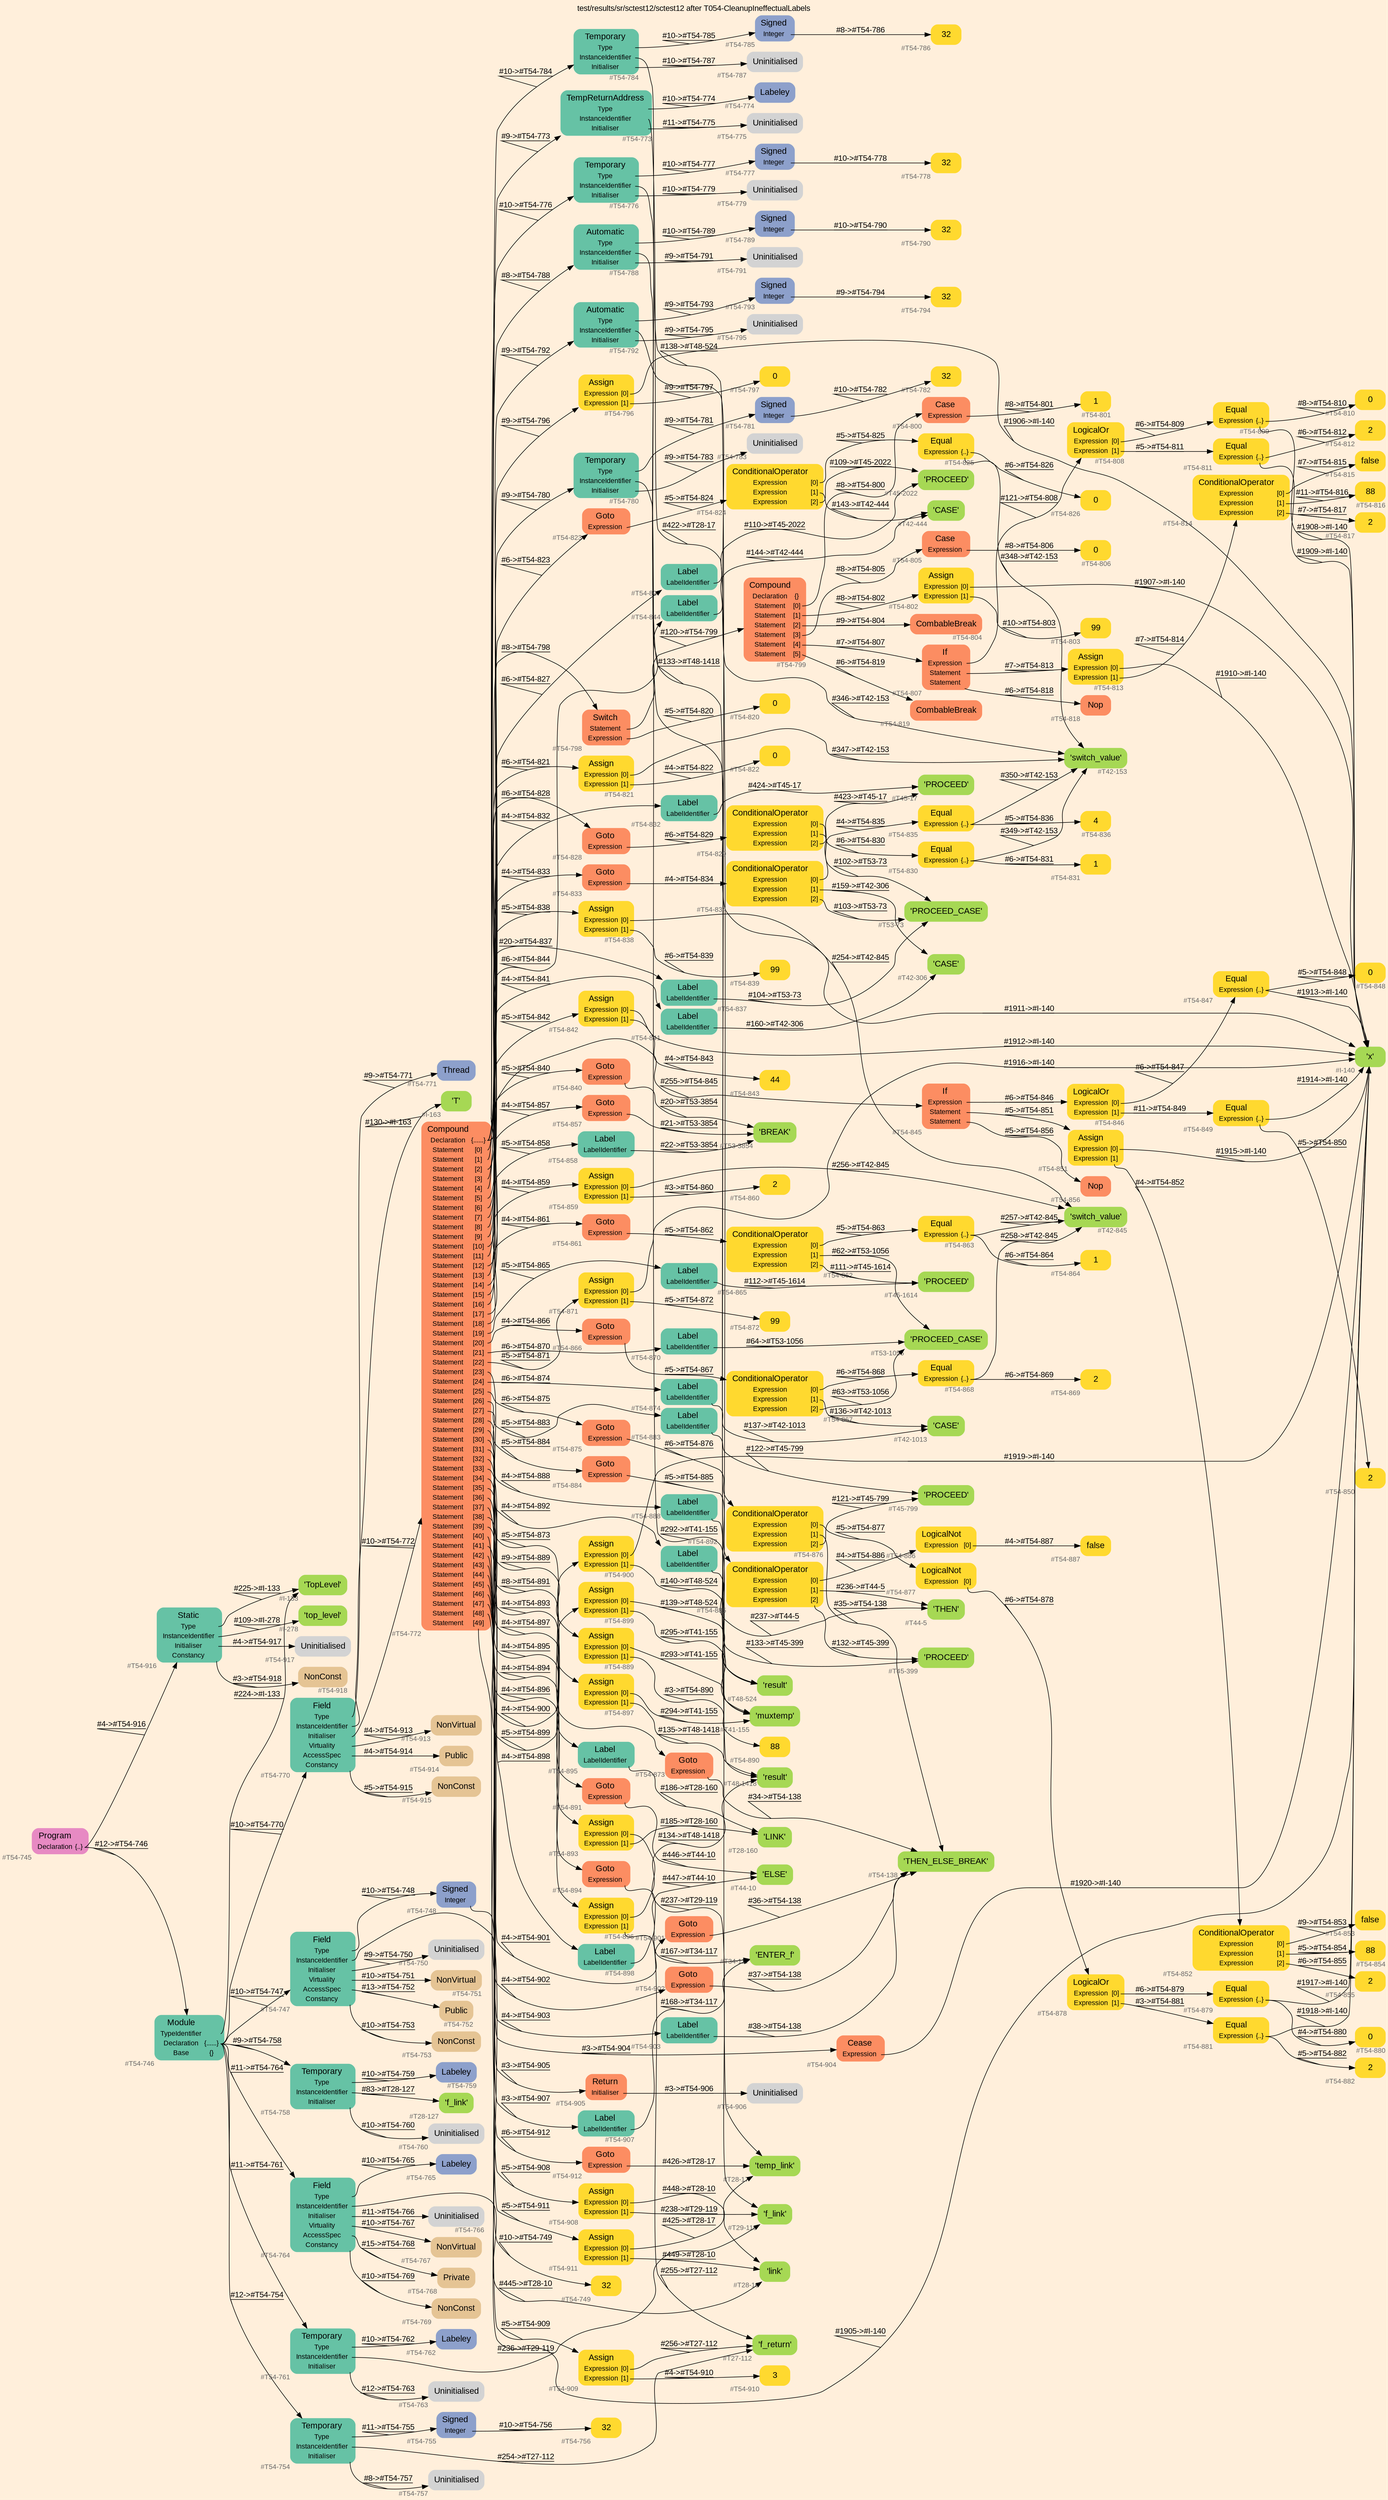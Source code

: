 digraph "test/results/sr/sctest12/sctest12 after T054-CleanupIneffectualLabels" {
label = "test/results/sr/sctest12/sctest12 after T054-CleanupIneffectualLabels"
labelloc = t
graph [
    rankdir = "LR"
    ranksep = 0.3
    bgcolor = antiquewhite1
    color = black
    fontcolor = black
    fontname = "Arial"
];
node [
    fontname = "Arial"
];
edge [
    fontname = "Arial"
];

// -------------------- node figure --------------------
// -------- block #T54-745 ----------
"#T54-745" [
    fillcolor = "/set28/4"
    xlabel = "#T54-745"
    fontsize = "12"
    fontcolor = grey40
    shape = "plaintext"
    label = <<TABLE BORDER="0" CELLBORDER="0" CELLSPACING="0">
     <TR><TD><FONT COLOR="black" POINT-SIZE="15">Program</FONT></TD></TR>
     <TR><TD><FONT COLOR="black" POINT-SIZE="12">Declaration</FONT></TD><TD PORT="port0"><FONT COLOR="black" POINT-SIZE="12">{..}</FONT></TD></TR>
    </TABLE>>
    style = "rounded,filled"
];

// -------- block #T54-746 ----------
"#T54-746" [
    fillcolor = "/set28/1"
    xlabel = "#T54-746"
    fontsize = "12"
    fontcolor = grey40
    shape = "plaintext"
    label = <<TABLE BORDER="0" CELLBORDER="0" CELLSPACING="0">
     <TR><TD><FONT COLOR="black" POINT-SIZE="15">Module</FONT></TD></TR>
     <TR><TD><FONT COLOR="black" POINT-SIZE="12">TypeIdentifier</FONT></TD><TD PORT="port0"></TD></TR>
     <TR><TD><FONT COLOR="black" POINT-SIZE="12">Declaration</FONT></TD><TD PORT="port1"><FONT COLOR="black" POINT-SIZE="12">{......}</FONT></TD></TR>
     <TR><TD><FONT COLOR="black" POINT-SIZE="12">Base</FONT></TD><TD PORT="port2"><FONT COLOR="black" POINT-SIZE="12">{}</FONT></TD></TR>
    </TABLE>>
    style = "rounded,filled"
];

// -------- block #I-133 ----------
"#I-133" [
    fillcolor = "/set28/5"
    xlabel = "#I-133"
    fontsize = "12"
    fontcolor = grey40
    shape = "plaintext"
    label = <<TABLE BORDER="0" CELLBORDER="0" CELLSPACING="0">
     <TR><TD><FONT COLOR="black" POINT-SIZE="15">'TopLevel'</FONT></TD></TR>
    </TABLE>>
    style = "rounded,filled"
];

// -------- block #T54-747 ----------
"#T54-747" [
    fillcolor = "/set28/1"
    xlabel = "#T54-747"
    fontsize = "12"
    fontcolor = grey40
    shape = "plaintext"
    label = <<TABLE BORDER="0" CELLBORDER="0" CELLSPACING="0">
     <TR><TD><FONT COLOR="black" POINT-SIZE="15">Field</FONT></TD></TR>
     <TR><TD><FONT COLOR="black" POINT-SIZE="12">Type</FONT></TD><TD PORT="port0"></TD></TR>
     <TR><TD><FONT COLOR="black" POINT-SIZE="12">InstanceIdentifier</FONT></TD><TD PORT="port1"></TD></TR>
     <TR><TD><FONT COLOR="black" POINT-SIZE="12">Initialiser</FONT></TD><TD PORT="port2"></TD></TR>
     <TR><TD><FONT COLOR="black" POINT-SIZE="12">Virtuality</FONT></TD><TD PORT="port3"></TD></TR>
     <TR><TD><FONT COLOR="black" POINT-SIZE="12">AccessSpec</FONT></TD><TD PORT="port4"></TD></TR>
     <TR><TD><FONT COLOR="black" POINT-SIZE="12">Constancy</FONT></TD><TD PORT="port5"></TD></TR>
    </TABLE>>
    style = "rounded,filled"
];

// -------- block #T54-748 ----------
"#T54-748" [
    fillcolor = "/set28/3"
    xlabel = "#T54-748"
    fontsize = "12"
    fontcolor = grey40
    shape = "plaintext"
    label = <<TABLE BORDER="0" CELLBORDER="0" CELLSPACING="0">
     <TR><TD><FONT COLOR="black" POINT-SIZE="15">Signed</FONT></TD></TR>
     <TR><TD><FONT COLOR="black" POINT-SIZE="12">Integer</FONT></TD><TD PORT="port0"></TD></TR>
    </TABLE>>
    style = "rounded,filled"
];

// -------- block #T54-749 ----------
"#T54-749" [
    fillcolor = "/set28/6"
    xlabel = "#T54-749"
    fontsize = "12"
    fontcolor = grey40
    shape = "plaintext"
    label = <<TABLE BORDER="0" CELLBORDER="0" CELLSPACING="0">
     <TR><TD><FONT COLOR="black" POINT-SIZE="15">32</FONT></TD></TR>
    </TABLE>>
    style = "rounded,filled"
];

// -------- block #I-140 ----------
"#I-140" [
    fillcolor = "/set28/5"
    xlabel = "#I-140"
    fontsize = "12"
    fontcolor = grey40
    shape = "plaintext"
    label = <<TABLE BORDER="0" CELLBORDER="0" CELLSPACING="0">
     <TR><TD><FONT COLOR="black" POINT-SIZE="15">'x'</FONT></TD></TR>
    </TABLE>>
    style = "rounded,filled"
];

// -------- block #T54-750 ----------
"#T54-750" [
    xlabel = "#T54-750"
    fontsize = "12"
    fontcolor = grey40
    shape = "plaintext"
    label = <<TABLE BORDER="0" CELLBORDER="0" CELLSPACING="0">
     <TR><TD><FONT COLOR="black" POINT-SIZE="15">Uninitialised</FONT></TD></TR>
    </TABLE>>
    style = "rounded,filled"
];

// -------- block #T54-751 ----------
"#T54-751" [
    fillcolor = "/set28/7"
    xlabel = "#T54-751"
    fontsize = "12"
    fontcolor = grey40
    shape = "plaintext"
    label = <<TABLE BORDER="0" CELLBORDER="0" CELLSPACING="0">
     <TR><TD><FONT COLOR="black" POINT-SIZE="15">NonVirtual</FONT></TD></TR>
    </TABLE>>
    style = "rounded,filled"
];

// -------- block #T54-752 ----------
"#T54-752" [
    fillcolor = "/set28/7"
    xlabel = "#T54-752"
    fontsize = "12"
    fontcolor = grey40
    shape = "plaintext"
    label = <<TABLE BORDER="0" CELLBORDER="0" CELLSPACING="0">
     <TR><TD><FONT COLOR="black" POINT-SIZE="15">Public</FONT></TD></TR>
    </TABLE>>
    style = "rounded,filled"
];

// -------- block #T54-753 ----------
"#T54-753" [
    fillcolor = "/set28/7"
    xlabel = "#T54-753"
    fontsize = "12"
    fontcolor = grey40
    shape = "plaintext"
    label = <<TABLE BORDER="0" CELLBORDER="0" CELLSPACING="0">
     <TR><TD><FONT COLOR="black" POINT-SIZE="15">NonConst</FONT></TD></TR>
    </TABLE>>
    style = "rounded,filled"
];

// -------- block #T54-754 ----------
"#T54-754" [
    fillcolor = "/set28/1"
    xlabel = "#T54-754"
    fontsize = "12"
    fontcolor = grey40
    shape = "plaintext"
    label = <<TABLE BORDER="0" CELLBORDER="0" CELLSPACING="0">
     <TR><TD><FONT COLOR="black" POINT-SIZE="15">Temporary</FONT></TD></TR>
     <TR><TD><FONT COLOR="black" POINT-SIZE="12">Type</FONT></TD><TD PORT="port0"></TD></TR>
     <TR><TD><FONT COLOR="black" POINT-SIZE="12">InstanceIdentifier</FONT></TD><TD PORT="port1"></TD></TR>
     <TR><TD><FONT COLOR="black" POINT-SIZE="12">Initialiser</FONT></TD><TD PORT="port2"></TD></TR>
    </TABLE>>
    style = "rounded,filled"
];

// -------- block #T54-755 ----------
"#T54-755" [
    fillcolor = "/set28/3"
    xlabel = "#T54-755"
    fontsize = "12"
    fontcolor = grey40
    shape = "plaintext"
    label = <<TABLE BORDER="0" CELLBORDER="0" CELLSPACING="0">
     <TR><TD><FONT COLOR="black" POINT-SIZE="15">Signed</FONT></TD></TR>
     <TR><TD><FONT COLOR="black" POINT-SIZE="12">Integer</FONT></TD><TD PORT="port0"></TD></TR>
    </TABLE>>
    style = "rounded,filled"
];

// -------- block #T54-756 ----------
"#T54-756" [
    fillcolor = "/set28/6"
    xlabel = "#T54-756"
    fontsize = "12"
    fontcolor = grey40
    shape = "plaintext"
    label = <<TABLE BORDER="0" CELLBORDER="0" CELLSPACING="0">
     <TR><TD><FONT COLOR="black" POINT-SIZE="15">32</FONT></TD></TR>
    </TABLE>>
    style = "rounded,filled"
];

// -------- block #T27-112 ----------
"#T27-112" [
    fillcolor = "/set28/5"
    xlabel = "#T27-112"
    fontsize = "12"
    fontcolor = grey40
    shape = "plaintext"
    label = <<TABLE BORDER="0" CELLBORDER="0" CELLSPACING="0">
     <TR><TD><FONT COLOR="black" POINT-SIZE="15">'f_return'</FONT></TD></TR>
    </TABLE>>
    style = "rounded,filled"
];

// -------- block #T54-757 ----------
"#T54-757" [
    xlabel = "#T54-757"
    fontsize = "12"
    fontcolor = grey40
    shape = "plaintext"
    label = <<TABLE BORDER="0" CELLBORDER="0" CELLSPACING="0">
     <TR><TD><FONT COLOR="black" POINT-SIZE="15">Uninitialised</FONT></TD></TR>
    </TABLE>>
    style = "rounded,filled"
];

// -------- block #T54-758 ----------
"#T54-758" [
    fillcolor = "/set28/1"
    xlabel = "#T54-758"
    fontsize = "12"
    fontcolor = grey40
    shape = "plaintext"
    label = <<TABLE BORDER="0" CELLBORDER="0" CELLSPACING="0">
     <TR><TD><FONT COLOR="black" POINT-SIZE="15">Temporary</FONT></TD></TR>
     <TR><TD><FONT COLOR="black" POINT-SIZE="12">Type</FONT></TD><TD PORT="port0"></TD></TR>
     <TR><TD><FONT COLOR="black" POINT-SIZE="12">InstanceIdentifier</FONT></TD><TD PORT="port1"></TD></TR>
     <TR><TD><FONT COLOR="black" POINT-SIZE="12">Initialiser</FONT></TD><TD PORT="port2"></TD></TR>
    </TABLE>>
    style = "rounded,filled"
];

// -------- block #T54-759 ----------
"#T54-759" [
    fillcolor = "/set28/3"
    xlabel = "#T54-759"
    fontsize = "12"
    fontcolor = grey40
    shape = "plaintext"
    label = <<TABLE BORDER="0" CELLBORDER="0" CELLSPACING="0">
     <TR><TD><FONT COLOR="black" POINT-SIZE="15">Labeley</FONT></TD></TR>
    </TABLE>>
    style = "rounded,filled"
];

// -------- block #T28-127 ----------
"#T28-127" [
    fillcolor = "/set28/5"
    xlabel = "#T28-127"
    fontsize = "12"
    fontcolor = grey40
    shape = "plaintext"
    label = <<TABLE BORDER="0" CELLBORDER="0" CELLSPACING="0">
     <TR><TD><FONT COLOR="black" POINT-SIZE="15">'f_link'</FONT></TD></TR>
    </TABLE>>
    style = "rounded,filled"
];

// -------- block #T54-760 ----------
"#T54-760" [
    xlabel = "#T54-760"
    fontsize = "12"
    fontcolor = grey40
    shape = "plaintext"
    label = <<TABLE BORDER="0" CELLBORDER="0" CELLSPACING="0">
     <TR><TD><FONT COLOR="black" POINT-SIZE="15">Uninitialised</FONT></TD></TR>
    </TABLE>>
    style = "rounded,filled"
];

// -------- block #T54-761 ----------
"#T54-761" [
    fillcolor = "/set28/1"
    xlabel = "#T54-761"
    fontsize = "12"
    fontcolor = grey40
    shape = "plaintext"
    label = <<TABLE BORDER="0" CELLBORDER="0" CELLSPACING="0">
     <TR><TD><FONT COLOR="black" POINT-SIZE="15">Temporary</FONT></TD></TR>
     <TR><TD><FONT COLOR="black" POINT-SIZE="12">Type</FONT></TD><TD PORT="port0"></TD></TR>
     <TR><TD><FONT COLOR="black" POINT-SIZE="12">InstanceIdentifier</FONT></TD><TD PORT="port1"></TD></TR>
     <TR><TD><FONT COLOR="black" POINT-SIZE="12">Initialiser</FONT></TD><TD PORT="port2"></TD></TR>
    </TABLE>>
    style = "rounded,filled"
];

// -------- block #T54-762 ----------
"#T54-762" [
    fillcolor = "/set28/3"
    xlabel = "#T54-762"
    fontsize = "12"
    fontcolor = grey40
    shape = "plaintext"
    label = <<TABLE BORDER="0" CELLBORDER="0" CELLSPACING="0">
     <TR><TD><FONT COLOR="black" POINT-SIZE="15">Labeley</FONT></TD></TR>
    </TABLE>>
    style = "rounded,filled"
];

// -------- block #T29-119 ----------
"#T29-119" [
    fillcolor = "/set28/5"
    xlabel = "#T29-119"
    fontsize = "12"
    fontcolor = grey40
    shape = "plaintext"
    label = <<TABLE BORDER="0" CELLBORDER="0" CELLSPACING="0">
     <TR><TD><FONT COLOR="black" POINT-SIZE="15">'f_link'</FONT></TD></TR>
    </TABLE>>
    style = "rounded,filled"
];

// -------- block #T54-763 ----------
"#T54-763" [
    xlabel = "#T54-763"
    fontsize = "12"
    fontcolor = grey40
    shape = "plaintext"
    label = <<TABLE BORDER="0" CELLBORDER="0" CELLSPACING="0">
     <TR><TD><FONT COLOR="black" POINT-SIZE="15">Uninitialised</FONT></TD></TR>
    </TABLE>>
    style = "rounded,filled"
];

// -------- block #T54-764 ----------
"#T54-764" [
    fillcolor = "/set28/1"
    xlabel = "#T54-764"
    fontsize = "12"
    fontcolor = grey40
    shape = "plaintext"
    label = <<TABLE BORDER="0" CELLBORDER="0" CELLSPACING="0">
     <TR><TD><FONT COLOR="black" POINT-SIZE="15">Field</FONT></TD></TR>
     <TR><TD><FONT COLOR="black" POINT-SIZE="12">Type</FONT></TD><TD PORT="port0"></TD></TR>
     <TR><TD><FONT COLOR="black" POINT-SIZE="12">InstanceIdentifier</FONT></TD><TD PORT="port1"></TD></TR>
     <TR><TD><FONT COLOR="black" POINT-SIZE="12">Initialiser</FONT></TD><TD PORT="port2"></TD></TR>
     <TR><TD><FONT COLOR="black" POINT-SIZE="12">Virtuality</FONT></TD><TD PORT="port3"></TD></TR>
     <TR><TD><FONT COLOR="black" POINT-SIZE="12">AccessSpec</FONT></TD><TD PORT="port4"></TD></TR>
     <TR><TD><FONT COLOR="black" POINT-SIZE="12">Constancy</FONT></TD><TD PORT="port5"></TD></TR>
    </TABLE>>
    style = "rounded,filled"
];

// -------- block #T54-765 ----------
"#T54-765" [
    fillcolor = "/set28/3"
    xlabel = "#T54-765"
    fontsize = "12"
    fontcolor = grey40
    shape = "plaintext"
    label = <<TABLE BORDER="0" CELLBORDER="0" CELLSPACING="0">
     <TR><TD><FONT COLOR="black" POINT-SIZE="15">Labeley</FONT></TD></TR>
    </TABLE>>
    style = "rounded,filled"
];

// -------- block #T28-10 ----------
"#T28-10" [
    fillcolor = "/set28/5"
    xlabel = "#T28-10"
    fontsize = "12"
    fontcolor = grey40
    shape = "plaintext"
    label = <<TABLE BORDER="0" CELLBORDER="0" CELLSPACING="0">
     <TR><TD><FONT COLOR="black" POINT-SIZE="15">'link'</FONT></TD></TR>
    </TABLE>>
    style = "rounded,filled"
];

// -------- block #T54-766 ----------
"#T54-766" [
    xlabel = "#T54-766"
    fontsize = "12"
    fontcolor = grey40
    shape = "plaintext"
    label = <<TABLE BORDER="0" CELLBORDER="0" CELLSPACING="0">
     <TR><TD><FONT COLOR="black" POINT-SIZE="15">Uninitialised</FONT></TD></TR>
    </TABLE>>
    style = "rounded,filled"
];

// -------- block #T54-767 ----------
"#T54-767" [
    fillcolor = "/set28/7"
    xlabel = "#T54-767"
    fontsize = "12"
    fontcolor = grey40
    shape = "plaintext"
    label = <<TABLE BORDER="0" CELLBORDER="0" CELLSPACING="0">
     <TR><TD><FONT COLOR="black" POINT-SIZE="15">NonVirtual</FONT></TD></TR>
    </TABLE>>
    style = "rounded,filled"
];

// -------- block #T54-768 ----------
"#T54-768" [
    fillcolor = "/set28/7"
    xlabel = "#T54-768"
    fontsize = "12"
    fontcolor = grey40
    shape = "plaintext"
    label = <<TABLE BORDER="0" CELLBORDER="0" CELLSPACING="0">
     <TR><TD><FONT COLOR="black" POINT-SIZE="15">Private</FONT></TD></TR>
    </TABLE>>
    style = "rounded,filled"
];

// -------- block #T54-769 ----------
"#T54-769" [
    fillcolor = "/set28/7"
    xlabel = "#T54-769"
    fontsize = "12"
    fontcolor = grey40
    shape = "plaintext"
    label = <<TABLE BORDER="0" CELLBORDER="0" CELLSPACING="0">
     <TR><TD><FONT COLOR="black" POINT-SIZE="15">NonConst</FONT></TD></TR>
    </TABLE>>
    style = "rounded,filled"
];

// -------- block #T54-770 ----------
"#T54-770" [
    fillcolor = "/set28/1"
    xlabel = "#T54-770"
    fontsize = "12"
    fontcolor = grey40
    shape = "plaintext"
    label = <<TABLE BORDER="0" CELLBORDER="0" CELLSPACING="0">
     <TR><TD><FONT COLOR="black" POINT-SIZE="15">Field</FONT></TD></TR>
     <TR><TD><FONT COLOR="black" POINT-SIZE="12">Type</FONT></TD><TD PORT="port0"></TD></TR>
     <TR><TD><FONT COLOR="black" POINT-SIZE="12">InstanceIdentifier</FONT></TD><TD PORT="port1"></TD></TR>
     <TR><TD><FONT COLOR="black" POINT-SIZE="12">Initialiser</FONT></TD><TD PORT="port2"></TD></TR>
     <TR><TD><FONT COLOR="black" POINT-SIZE="12">Virtuality</FONT></TD><TD PORT="port3"></TD></TR>
     <TR><TD><FONT COLOR="black" POINT-SIZE="12">AccessSpec</FONT></TD><TD PORT="port4"></TD></TR>
     <TR><TD><FONT COLOR="black" POINT-SIZE="12">Constancy</FONT></TD><TD PORT="port5"></TD></TR>
    </TABLE>>
    style = "rounded,filled"
];

// -------- block #T54-771 ----------
"#T54-771" [
    fillcolor = "/set28/3"
    xlabel = "#T54-771"
    fontsize = "12"
    fontcolor = grey40
    shape = "plaintext"
    label = <<TABLE BORDER="0" CELLBORDER="0" CELLSPACING="0">
     <TR><TD><FONT COLOR="black" POINT-SIZE="15">Thread</FONT></TD></TR>
    </TABLE>>
    style = "rounded,filled"
];

// -------- block #I-163 ----------
"#I-163" [
    fillcolor = "/set28/5"
    xlabel = "#I-163"
    fontsize = "12"
    fontcolor = grey40
    shape = "plaintext"
    label = <<TABLE BORDER="0" CELLBORDER="0" CELLSPACING="0">
     <TR><TD><FONT COLOR="black" POINT-SIZE="15">'T'</FONT></TD></TR>
    </TABLE>>
    style = "rounded,filled"
];

// -------- block #T54-772 ----------
"#T54-772" [
    fillcolor = "/set28/2"
    xlabel = "#T54-772"
    fontsize = "12"
    fontcolor = grey40
    shape = "plaintext"
    label = <<TABLE BORDER="0" CELLBORDER="0" CELLSPACING="0">
     <TR><TD><FONT COLOR="black" POINT-SIZE="15">Compound</FONT></TD></TR>
     <TR><TD><FONT COLOR="black" POINT-SIZE="12">Declaration</FONT></TD><TD PORT="port0"><FONT COLOR="black" POINT-SIZE="12">{......}</FONT></TD></TR>
     <TR><TD><FONT COLOR="black" POINT-SIZE="12">Statement</FONT></TD><TD PORT="port1"><FONT COLOR="black" POINT-SIZE="12">[0]</FONT></TD></TR>
     <TR><TD><FONT COLOR="black" POINT-SIZE="12">Statement</FONT></TD><TD PORT="port2"><FONT COLOR="black" POINT-SIZE="12">[1]</FONT></TD></TR>
     <TR><TD><FONT COLOR="black" POINT-SIZE="12">Statement</FONT></TD><TD PORT="port3"><FONT COLOR="black" POINT-SIZE="12">[2]</FONT></TD></TR>
     <TR><TD><FONT COLOR="black" POINT-SIZE="12">Statement</FONT></TD><TD PORT="port4"><FONT COLOR="black" POINT-SIZE="12">[3]</FONT></TD></TR>
     <TR><TD><FONT COLOR="black" POINT-SIZE="12">Statement</FONT></TD><TD PORT="port5"><FONT COLOR="black" POINT-SIZE="12">[4]</FONT></TD></TR>
     <TR><TD><FONT COLOR="black" POINT-SIZE="12">Statement</FONT></TD><TD PORT="port6"><FONT COLOR="black" POINT-SIZE="12">[5]</FONT></TD></TR>
     <TR><TD><FONT COLOR="black" POINT-SIZE="12">Statement</FONT></TD><TD PORT="port7"><FONT COLOR="black" POINT-SIZE="12">[6]</FONT></TD></TR>
     <TR><TD><FONT COLOR="black" POINT-SIZE="12">Statement</FONT></TD><TD PORT="port8"><FONT COLOR="black" POINT-SIZE="12">[7]</FONT></TD></TR>
     <TR><TD><FONT COLOR="black" POINT-SIZE="12">Statement</FONT></TD><TD PORT="port9"><FONT COLOR="black" POINT-SIZE="12">[8]</FONT></TD></TR>
     <TR><TD><FONT COLOR="black" POINT-SIZE="12">Statement</FONT></TD><TD PORT="port10"><FONT COLOR="black" POINT-SIZE="12">[9]</FONT></TD></TR>
     <TR><TD><FONT COLOR="black" POINT-SIZE="12">Statement</FONT></TD><TD PORT="port11"><FONT COLOR="black" POINT-SIZE="12">[10]</FONT></TD></TR>
     <TR><TD><FONT COLOR="black" POINT-SIZE="12">Statement</FONT></TD><TD PORT="port12"><FONT COLOR="black" POINT-SIZE="12">[11]</FONT></TD></TR>
     <TR><TD><FONT COLOR="black" POINT-SIZE="12">Statement</FONT></TD><TD PORT="port13"><FONT COLOR="black" POINT-SIZE="12">[12]</FONT></TD></TR>
     <TR><TD><FONT COLOR="black" POINT-SIZE="12">Statement</FONT></TD><TD PORT="port14"><FONT COLOR="black" POINT-SIZE="12">[13]</FONT></TD></TR>
     <TR><TD><FONT COLOR="black" POINT-SIZE="12">Statement</FONT></TD><TD PORT="port15"><FONT COLOR="black" POINT-SIZE="12">[14]</FONT></TD></TR>
     <TR><TD><FONT COLOR="black" POINT-SIZE="12">Statement</FONT></TD><TD PORT="port16"><FONT COLOR="black" POINT-SIZE="12">[15]</FONT></TD></TR>
     <TR><TD><FONT COLOR="black" POINT-SIZE="12">Statement</FONT></TD><TD PORT="port17"><FONT COLOR="black" POINT-SIZE="12">[16]</FONT></TD></TR>
     <TR><TD><FONT COLOR="black" POINT-SIZE="12">Statement</FONT></TD><TD PORT="port18"><FONT COLOR="black" POINT-SIZE="12">[17]</FONT></TD></TR>
     <TR><TD><FONT COLOR="black" POINT-SIZE="12">Statement</FONT></TD><TD PORT="port19"><FONT COLOR="black" POINT-SIZE="12">[18]</FONT></TD></TR>
     <TR><TD><FONT COLOR="black" POINT-SIZE="12">Statement</FONT></TD><TD PORT="port20"><FONT COLOR="black" POINT-SIZE="12">[19]</FONT></TD></TR>
     <TR><TD><FONT COLOR="black" POINT-SIZE="12">Statement</FONT></TD><TD PORT="port21"><FONT COLOR="black" POINT-SIZE="12">[20]</FONT></TD></TR>
     <TR><TD><FONT COLOR="black" POINT-SIZE="12">Statement</FONT></TD><TD PORT="port22"><FONT COLOR="black" POINT-SIZE="12">[21]</FONT></TD></TR>
     <TR><TD><FONT COLOR="black" POINT-SIZE="12">Statement</FONT></TD><TD PORT="port23"><FONT COLOR="black" POINT-SIZE="12">[22]</FONT></TD></TR>
     <TR><TD><FONT COLOR="black" POINT-SIZE="12">Statement</FONT></TD><TD PORT="port24"><FONT COLOR="black" POINT-SIZE="12">[23]</FONT></TD></TR>
     <TR><TD><FONT COLOR="black" POINT-SIZE="12">Statement</FONT></TD><TD PORT="port25"><FONT COLOR="black" POINT-SIZE="12">[24]</FONT></TD></TR>
     <TR><TD><FONT COLOR="black" POINT-SIZE="12">Statement</FONT></TD><TD PORT="port26"><FONT COLOR="black" POINT-SIZE="12">[25]</FONT></TD></TR>
     <TR><TD><FONT COLOR="black" POINT-SIZE="12">Statement</FONT></TD><TD PORT="port27"><FONT COLOR="black" POINT-SIZE="12">[26]</FONT></TD></TR>
     <TR><TD><FONT COLOR="black" POINT-SIZE="12">Statement</FONT></TD><TD PORT="port28"><FONT COLOR="black" POINT-SIZE="12">[27]</FONT></TD></TR>
     <TR><TD><FONT COLOR="black" POINT-SIZE="12">Statement</FONT></TD><TD PORT="port29"><FONT COLOR="black" POINT-SIZE="12">[28]</FONT></TD></TR>
     <TR><TD><FONT COLOR="black" POINT-SIZE="12">Statement</FONT></TD><TD PORT="port30"><FONT COLOR="black" POINT-SIZE="12">[29]</FONT></TD></TR>
     <TR><TD><FONT COLOR="black" POINT-SIZE="12">Statement</FONT></TD><TD PORT="port31"><FONT COLOR="black" POINT-SIZE="12">[30]</FONT></TD></TR>
     <TR><TD><FONT COLOR="black" POINT-SIZE="12">Statement</FONT></TD><TD PORT="port32"><FONT COLOR="black" POINT-SIZE="12">[31]</FONT></TD></TR>
     <TR><TD><FONT COLOR="black" POINT-SIZE="12">Statement</FONT></TD><TD PORT="port33"><FONT COLOR="black" POINT-SIZE="12">[32]</FONT></TD></TR>
     <TR><TD><FONT COLOR="black" POINT-SIZE="12">Statement</FONT></TD><TD PORT="port34"><FONT COLOR="black" POINT-SIZE="12">[33]</FONT></TD></TR>
     <TR><TD><FONT COLOR="black" POINT-SIZE="12">Statement</FONT></TD><TD PORT="port35"><FONT COLOR="black" POINT-SIZE="12">[34]</FONT></TD></TR>
     <TR><TD><FONT COLOR="black" POINT-SIZE="12">Statement</FONT></TD><TD PORT="port36"><FONT COLOR="black" POINT-SIZE="12">[35]</FONT></TD></TR>
     <TR><TD><FONT COLOR="black" POINT-SIZE="12">Statement</FONT></TD><TD PORT="port37"><FONT COLOR="black" POINT-SIZE="12">[36]</FONT></TD></TR>
     <TR><TD><FONT COLOR="black" POINT-SIZE="12">Statement</FONT></TD><TD PORT="port38"><FONT COLOR="black" POINT-SIZE="12">[37]</FONT></TD></TR>
     <TR><TD><FONT COLOR="black" POINT-SIZE="12">Statement</FONT></TD><TD PORT="port39"><FONT COLOR="black" POINT-SIZE="12">[38]</FONT></TD></TR>
     <TR><TD><FONT COLOR="black" POINT-SIZE="12">Statement</FONT></TD><TD PORT="port40"><FONT COLOR="black" POINT-SIZE="12">[39]</FONT></TD></TR>
     <TR><TD><FONT COLOR="black" POINT-SIZE="12">Statement</FONT></TD><TD PORT="port41"><FONT COLOR="black" POINT-SIZE="12">[40]</FONT></TD></TR>
     <TR><TD><FONT COLOR="black" POINT-SIZE="12">Statement</FONT></TD><TD PORT="port42"><FONT COLOR="black" POINT-SIZE="12">[41]</FONT></TD></TR>
     <TR><TD><FONT COLOR="black" POINT-SIZE="12">Statement</FONT></TD><TD PORT="port43"><FONT COLOR="black" POINT-SIZE="12">[42]</FONT></TD></TR>
     <TR><TD><FONT COLOR="black" POINT-SIZE="12">Statement</FONT></TD><TD PORT="port44"><FONT COLOR="black" POINT-SIZE="12">[43]</FONT></TD></TR>
     <TR><TD><FONT COLOR="black" POINT-SIZE="12">Statement</FONT></TD><TD PORT="port45"><FONT COLOR="black" POINT-SIZE="12">[44]</FONT></TD></TR>
     <TR><TD><FONT COLOR="black" POINT-SIZE="12">Statement</FONT></TD><TD PORT="port46"><FONT COLOR="black" POINT-SIZE="12">[45]</FONT></TD></TR>
     <TR><TD><FONT COLOR="black" POINT-SIZE="12">Statement</FONT></TD><TD PORT="port47"><FONT COLOR="black" POINT-SIZE="12">[46]</FONT></TD></TR>
     <TR><TD><FONT COLOR="black" POINT-SIZE="12">Statement</FONT></TD><TD PORT="port48"><FONT COLOR="black" POINT-SIZE="12">[47]</FONT></TD></TR>
     <TR><TD><FONT COLOR="black" POINT-SIZE="12">Statement</FONT></TD><TD PORT="port49"><FONT COLOR="black" POINT-SIZE="12">[48]</FONT></TD></TR>
     <TR><TD><FONT COLOR="black" POINT-SIZE="12">Statement</FONT></TD><TD PORT="port50"><FONT COLOR="black" POINT-SIZE="12">[49]</FONT></TD></TR>
    </TABLE>>
    style = "rounded,filled"
];

// -------- block #T54-773 ----------
"#T54-773" [
    fillcolor = "/set28/1"
    xlabel = "#T54-773"
    fontsize = "12"
    fontcolor = grey40
    shape = "plaintext"
    label = <<TABLE BORDER="0" CELLBORDER="0" CELLSPACING="0">
     <TR><TD><FONT COLOR="black" POINT-SIZE="15">TempReturnAddress</FONT></TD></TR>
     <TR><TD><FONT COLOR="black" POINT-SIZE="12">Type</FONT></TD><TD PORT="port0"></TD></TR>
     <TR><TD><FONT COLOR="black" POINT-SIZE="12">InstanceIdentifier</FONT></TD><TD PORT="port1"></TD></TR>
     <TR><TD><FONT COLOR="black" POINT-SIZE="12">Initialiser</FONT></TD><TD PORT="port2"></TD></TR>
    </TABLE>>
    style = "rounded,filled"
];

// -------- block #T54-774 ----------
"#T54-774" [
    fillcolor = "/set28/3"
    xlabel = "#T54-774"
    fontsize = "12"
    fontcolor = grey40
    shape = "plaintext"
    label = <<TABLE BORDER="0" CELLBORDER="0" CELLSPACING="0">
     <TR><TD><FONT COLOR="black" POINT-SIZE="15">Labeley</FONT></TD></TR>
    </TABLE>>
    style = "rounded,filled"
];

// -------- block #T28-17 ----------
"#T28-17" [
    fillcolor = "/set28/5"
    xlabel = "#T28-17"
    fontsize = "12"
    fontcolor = grey40
    shape = "plaintext"
    label = <<TABLE BORDER="0" CELLBORDER="0" CELLSPACING="0">
     <TR><TD><FONT COLOR="black" POINT-SIZE="15">'temp_link'</FONT></TD></TR>
    </TABLE>>
    style = "rounded,filled"
];

// -------- block #T54-775 ----------
"#T54-775" [
    xlabel = "#T54-775"
    fontsize = "12"
    fontcolor = grey40
    shape = "plaintext"
    label = <<TABLE BORDER="0" CELLBORDER="0" CELLSPACING="0">
     <TR><TD><FONT COLOR="black" POINT-SIZE="15">Uninitialised</FONT></TD></TR>
    </TABLE>>
    style = "rounded,filled"
];

// -------- block #T54-776 ----------
"#T54-776" [
    fillcolor = "/set28/1"
    xlabel = "#T54-776"
    fontsize = "12"
    fontcolor = grey40
    shape = "plaintext"
    label = <<TABLE BORDER="0" CELLBORDER="0" CELLSPACING="0">
     <TR><TD><FONT COLOR="black" POINT-SIZE="15">Temporary</FONT></TD></TR>
     <TR><TD><FONT COLOR="black" POINT-SIZE="12">Type</FONT></TD><TD PORT="port0"></TD></TR>
     <TR><TD><FONT COLOR="black" POINT-SIZE="12">InstanceIdentifier</FONT></TD><TD PORT="port1"></TD></TR>
     <TR><TD><FONT COLOR="black" POINT-SIZE="12">Initialiser</FONT></TD><TD PORT="port2"></TD></TR>
    </TABLE>>
    style = "rounded,filled"
];

// -------- block #T54-777 ----------
"#T54-777" [
    fillcolor = "/set28/3"
    xlabel = "#T54-777"
    fontsize = "12"
    fontcolor = grey40
    shape = "plaintext"
    label = <<TABLE BORDER="0" CELLBORDER="0" CELLSPACING="0">
     <TR><TD><FONT COLOR="black" POINT-SIZE="15">Signed</FONT></TD></TR>
     <TR><TD><FONT COLOR="black" POINT-SIZE="12">Integer</FONT></TD><TD PORT="port0"></TD></TR>
    </TABLE>>
    style = "rounded,filled"
];

// -------- block #T54-778 ----------
"#T54-778" [
    fillcolor = "/set28/6"
    xlabel = "#T54-778"
    fontsize = "12"
    fontcolor = grey40
    shape = "plaintext"
    label = <<TABLE BORDER="0" CELLBORDER="0" CELLSPACING="0">
     <TR><TD><FONT COLOR="black" POINT-SIZE="15">32</FONT></TD></TR>
    </TABLE>>
    style = "rounded,filled"
];

// -------- block #T48-1418 ----------
"#T48-1418" [
    fillcolor = "/set28/5"
    xlabel = "#T48-1418"
    fontsize = "12"
    fontcolor = grey40
    shape = "plaintext"
    label = <<TABLE BORDER="0" CELLBORDER="0" CELLSPACING="0">
     <TR><TD><FONT COLOR="black" POINT-SIZE="15">'result'</FONT></TD></TR>
    </TABLE>>
    style = "rounded,filled"
];

// -------- block #T54-779 ----------
"#T54-779" [
    xlabel = "#T54-779"
    fontsize = "12"
    fontcolor = grey40
    shape = "plaintext"
    label = <<TABLE BORDER="0" CELLBORDER="0" CELLSPACING="0">
     <TR><TD><FONT COLOR="black" POINT-SIZE="15">Uninitialised</FONT></TD></TR>
    </TABLE>>
    style = "rounded,filled"
];

// -------- block #T54-780 ----------
"#T54-780" [
    fillcolor = "/set28/1"
    xlabel = "#T54-780"
    fontsize = "12"
    fontcolor = grey40
    shape = "plaintext"
    label = <<TABLE BORDER="0" CELLBORDER="0" CELLSPACING="0">
     <TR><TD><FONT COLOR="black" POINT-SIZE="15">Temporary</FONT></TD></TR>
     <TR><TD><FONT COLOR="black" POINT-SIZE="12">Type</FONT></TD><TD PORT="port0"></TD></TR>
     <TR><TD><FONT COLOR="black" POINT-SIZE="12">InstanceIdentifier</FONT></TD><TD PORT="port1"></TD></TR>
     <TR><TD><FONT COLOR="black" POINT-SIZE="12">Initialiser</FONT></TD><TD PORT="port2"></TD></TR>
    </TABLE>>
    style = "rounded,filled"
];

// -------- block #T54-781 ----------
"#T54-781" [
    fillcolor = "/set28/3"
    xlabel = "#T54-781"
    fontsize = "12"
    fontcolor = grey40
    shape = "plaintext"
    label = <<TABLE BORDER="0" CELLBORDER="0" CELLSPACING="0">
     <TR><TD><FONT COLOR="black" POINT-SIZE="15">Signed</FONT></TD></TR>
     <TR><TD><FONT COLOR="black" POINT-SIZE="12">Integer</FONT></TD><TD PORT="port0"></TD></TR>
    </TABLE>>
    style = "rounded,filled"
];

// -------- block #T54-782 ----------
"#T54-782" [
    fillcolor = "/set28/6"
    xlabel = "#T54-782"
    fontsize = "12"
    fontcolor = grey40
    shape = "plaintext"
    label = <<TABLE BORDER="0" CELLBORDER="0" CELLSPACING="0">
     <TR><TD><FONT COLOR="black" POINT-SIZE="15">32</FONT></TD></TR>
    </TABLE>>
    style = "rounded,filled"
];

// -------- block #T41-155 ----------
"#T41-155" [
    fillcolor = "/set28/5"
    xlabel = "#T41-155"
    fontsize = "12"
    fontcolor = grey40
    shape = "plaintext"
    label = <<TABLE BORDER="0" CELLBORDER="0" CELLSPACING="0">
     <TR><TD><FONT COLOR="black" POINT-SIZE="15">'muxtemp'</FONT></TD></TR>
    </TABLE>>
    style = "rounded,filled"
];

// -------- block #T54-783 ----------
"#T54-783" [
    xlabel = "#T54-783"
    fontsize = "12"
    fontcolor = grey40
    shape = "plaintext"
    label = <<TABLE BORDER="0" CELLBORDER="0" CELLSPACING="0">
     <TR><TD><FONT COLOR="black" POINT-SIZE="15">Uninitialised</FONT></TD></TR>
    </TABLE>>
    style = "rounded,filled"
];

// -------- block #T54-784 ----------
"#T54-784" [
    fillcolor = "/set28/1"
    xlabel = "#T54-784"
    fontsize = "12"
    fontcolor = grey40
    shape = "plaintext"
    label = <<TABLE BORDER="0" CELLBORDER="0" CELLSPACING="0">
     <TR><TD><FONT COLOR="black" POINT-SIZE="15">Temporary</FONT></TD></TR>
     <TR><TD><FONT COLOR="black" POINT-SIZE="12">Type</FONT></TD><TD PORT="port0"></TD></TR>
     <TR><TD><FONT COLOR="black" POINT-SIZE="12">InstanceIdentifier</FONT></TD><TD PORT="port1"></TD></TR>
     <TR><TD><FONT COLOR="black" POINT-SIZE="12">Initialiser</FONT></TD><TD PORT="port2"></TD></TR>
    </TABLE>>
    style = "rounded,filled"
];

// -------- block #T54-785 ----------
"#T54-785" [
    fillcolor = "/set28/3"
    xlabel = "#T54-785"
    fontsize = "12"
    fontcolor = grey40
    shape = "plaintext"
    label = <<TABLE BORDER="0" CELLBORDER="0" CELLSPACING="0">
     <TR><TD><FONT COLOR="black" POINT-SIZE="15">Signed</FONT></TD></TR>
     <TR><TD><FONT COLOR="black" POINT-SIZE="12">Integer</FONT></TD><TD PORT="port0"></TD></TR>
    </TABLE>>
    style = "rounded,filled"
];

// -------- block #T54-786 ----------
"#T54-786" [
    fillcolor = "/set28/6"
    xlabel = "#T54-786"
    fontsize = "12"
    fontcolor = grey40
    shape = "plaintext"
    label = <<TABLE BORDER="0" CELLBORDER="0" CELLSPACING="0">
     <TR><TD><FONT COLOR="black" POINT-SIZE="15">32</FONT></TD></TR>
    </TABLE>>
    style = "rounded,filled"
];

// -------- block #T48-524 ----------
"#T48-524" [
    fillcolor = "/set28/5"
    xlabel = "#T48-524"
    fontsize = "12"
    fontcolor = grey40
    shape = "plaintext"
    label = <<TABLE BORDER="0" CELLBORDER="0" CELLSPACING="0">
     <TR><TD><FONT COLOR="black" POINT-SIZE="15">'result'</FONT></TD></TR>
    </TABLE>>
    style = "rounded,filled"
];

// -------- block #T54-787 ----------
"#T54-787" [
    xlabel = "#T54-787"
    fontsize = "12"
    fontcolor = grey40
    shape = "plaintext"
    label = <<TABLE BORDER="0" CELLBORDER="0" CELLSPACING="0">
     <TR><TD><FONT COLOR="black" POINT-SIZE="15">Uninitialised</FONT></TD></TR>
    </TABLE>>
    style = "rounded,filled"
];

// -------- block #T54-788 ----------
"#T54-788" [
    fillcolor = "/set28/1"
    xlabel = "#T54-788"
    fontsize = "12"
    fontcolor = grey40
    shape = "plaintext"
    label = <<TABLE BORDER="0" CELLBORDER="0" CELLSPACING="0">
     <TR><TD><FONT COLOR="black" POINT-SIZE="15">Automatic</FONT></TD></TR>
     <TR><TD><FONT COLOR="black" POINT-SIZE="12">Type</FONT></TD><TD PORT="port0"></TD></TR>
     <TR><TD><FONT COLOR="black" POINT-SIZE="12">InstanceIdentifier</FONT></TD><TD PORT="port1"></TD></TR>
     <TR><TD><FONT COLOR="black" POINT-SIZE="12">Initialiser</FONT></TD><TD PORT="port2"></TD></TR>
    </TABLE>>
    style = "rounded,filled"
];

// -------- block #T54-789 ----------
"#T54-789" [
    fillcolor = "/set28/3"
    xlabel = "#T54-789"
    fontsize = "12"
    fontcolor = grey40
    shape = "plaintext"
    label = <<TABLE BORDER="0" CELLBORDER="0" CELLSPACING="0">
     <TR><TD><FONT COLOR="black" POINT-SIZE="15">Signed</FONT></TD></TR>
     <TR><TD><FONT COLOR="black" POINT-SIZE="12">Integer</FONT></TD><TD PORT="port0"></TD></TR>
    </TABLE>>
    style = "rounded,filled"
];

// -------- block #T54-790 ----------
"#T54-790" [
    fillcolor = "/set28/6"
    xlabel = "#T54-790"
    fontsize = "12"
    fontcolor = grey40
    shape = "plaintext"
    label = <<TABLE BORDER="0" CELLBORDER="0" CELLSPACING="0">
     <TR><TD><FONT COLOR="black" POINT-SIZE="15">32</FONT></TD></TR>
    </TABLE>>
    style = "rounded,filled"
];

// -------- block #T42-845 ----------
"#T42-845" [
    fillcolor = "/set28/5"
    xlabel = "#T42-845"
    fontsize = "12"
    fontcolor = grey40
    shape = "plaintext"
    label = <<TABLE BORDER="0" CELLBORDER="0" CELLSPACING="0">
     <TR><TD><FONT COLOR="black" POINT-SIZE="15">'switch_value'</FONT></TD></TR>
    </TABLE>>
    style = "rounded,filled"
];

// -------- block #T54-791 ----------
"#T54-791" [
    xlabel = "#T54-791"
    fontsize = "12"
    fontcolor = grey40
    shape = "plaintext"
    label = <<TABLE BORDER="0" CELLBORDER="0" CELLSPACING="0">
     <TR><TD><FONT COLOR="black" POINT-SIZE="15">Uninitialised</FONT></TD></TR>
    </TABLE>>
    style = "rounded,filled"
];

// -------- block #T54-792 ----------
"#T54-792" [
    fillcolor = "/set28/1"
    xlabel = "#T54-792"
    fontsize = "12"
    fontcolor = grey40
    shape = "plaintext"
    label = <<TABLE BORDER="0" CELLBORDER="0" CELLSPACING="0">
     <TR><TD><FONT COLOR="black" POINT-SIZE="15">Automatic</FONT></TD></TR>
     <TR><TD><FONT COLOR="black" POINT-SIZE="12">Type</FONT></TD><TD PORT="port0"></TD></TR>
     <TR><TD><FONT COLOR="black" POINT-SIZE="12">InstanceIdentifier</FONT></TD><TD PORT="port1"></TD></TR>
     <TR><TD><FONT COLOR="black" POINT-SIZE="12">Initialiser</FONT></TD><TD PORT="port2"></TD></TR>
    </TABLE>>
    style = "rounded,filled"
];

// -------- block #T54-793 ----------
"#T54-793" [
    fillcolor = "/set28/3"
    xlabel = "#T54-793"
    fontsize = "12"
    fontcolor = grey40
    shape = "plaintext"
    label = <<TABLE BORDER="0" CELLBORDER="0" CELLSPACING="0">
     <TR><TD><FONT COLOR="black" POINT-SIZE="15">Signed</FONT></TD></TR>
     <TR><TD><FONT COLOR="black" POINT-SIZE="12">Integer</FONT></TD><TD PORT="port0"></TD></TR>
    </TABLE>>
    style = "rounded,filled"
];

// -------- block #T54-794 ----------
"#T54-794" [
    fillcolor = "/set28/6"
    xlabel = "#T54-794"
    fontsize = "12"
    fontcolor = grey40
    shape = "plaintext"
    label = <<TABLE BORDER="0" CELLBORDER="0" CELLSPACING="0">
     <TR><TD><FONT COLOR="black" POINT-SIZE="15">32</FONT></TD></TR>
    </TABLE>>
    style = "rounded,filled"
];

// -------- block #T42-153 ----------
"#T42-153" [
    fillcolor = "/set28/5"
    xlabel = "#T42-153"
    fontsize = "12"
    fontcolor = grey40
    shape = "plaintext"
    label = <<TABLE BORDER="0" CELLBORDER="0" CELLSPACING="0">
     <TR><TD><FONT COLOR="black" POINT-SIZE="15">'switch_value'</FONT></TD></TR>
    </TABLE>>
    style = "rounded,filled"
];

// -------- block #T54-795 ----------
"#T54-795" [
    xlabel = "#T54-795"
    fontsize = "12"
    fontcolor = grey40
    shape = "plaintext"
    label = <<TABLE BORDER="0" CELLBORDER="0" CELLSPACING="0">
     <TR><TD><FONT COLOR="black" POINT-SIZE="15">Uninitialised</FONT></TD></TR>
    </TABLE>>
    style = "rounded,filled"
];

// -------- block #T54-796 ----------
"#T54-796" [
    fillcolor = "/set28/6"
    xlabel = "#T54-796"
    fontsize = "12"
    fontcolor = grey40
    shape = "plaintext"
    label = <<TABLE BORDER="0" CELLBORDER="0" CELLSPACING="0">
     <TR><TD><FONT COLOR="black" POINT-SIZE="15">Assign</FONT></TD></TR>
     <TR><TD><FONT COLOR="black" POINT-SIZE="12">Expression</FONT></TD><TD PORT="port0"><FONT COLOR="black" POINT-SIZE="12">[0]</FONT></TD></TR>
     <TR><TD><FONT COLOR="black" POINT-SIZE="12">Expression</FONT></TD><TD PORT="port1"><FONT COLOR="black" POINT-SIZE="12">[1]</FONT></TD></TR>
    </TABLE>>
    style = "rounded,filled"
];

// -------- block #T54-797 ----------
"#T54-797" [
    fillcolor = "/set28/6"
    xlabel = "#T54-797"
    fontsize = "12"
    fontcolor = grey40
    shape = "plaintext"
    label = <<TABLE BORDER="0" CELLBORDER="0" CELLSPACING="0">
     <TR><TD><FONT COLOR="black" POINT-SIZE="15">0</FONT></TD></TR>
    </TABLE>>
    style = "rounded,filled"
];

// -------- block #T54-798 ----------
"#T54-798" [
    fillcolor = "/set28/2"
    xlabel = "#T54-798"
    fontsize = "12"
    fontcolor = grey40
    shape = "plaintext"
    label = <<TABLE BORDER="0" CELLBORDER="0" CELLSPACING="0">
     <TR><TD><FONT COLOR="black" POINT-SIZE="15">Switch</FONT></TD></TR>
     <TR><TD><FONT COLOR="black" POINT-SIZE="12">Statement</FONT></TD><TD PORT="port0"></TD></TR>
     <TR><TD><FONT COLOR="black" POINT-SIZE="12">Expression</FONT></TD><TD PORT="port1"></TD></TR>
    </TABLE>>
    style = "rounded,filled"
];

// -------- block #T54-799 ----------
"#T54-799" [
    fillcolor = "/set28/2"
    xlabel = "#T54-799"
    fontsize = "12"
    fontcolor = grey40
    shape = "plaintext"
    label = <<TABLE BORDER="0" CELLBORDER="0" CELLSPACING="0">
     <TR><TD><FONT COLOR="black" POINT-SIZE="15">Compound</FONT></TD></TR>
     <TR><TD><FONT COLOR="black" POINT-SIZE="12">Declaration</FONT></TD><TD PORT="port0"><FONT COLOR="black" POINT-SIZE="12">{}</FONT></TD></TR>
     <TR><TD><FONT COLOR="black" POINT-SIZE="12">Statement</FONT></TD><TD PORT="port1"><FONT COLOR="black" POINT-SIZE="12">[0]</FONT></TD></TR>
     <TR><TD><FONT COLOR="black" POINT-SIZE="12">Statement</FONT></TD><TD PORT="port2"><FONT COLOR="black" POINT-SIZE="12">[1]</FONT></TD></TR>
     <TR><TD><FONT COLOR="black" POINT-SIZE="12">Statement</FONT></TD><TD PORT="port3"><FONT COLOR="black" POINT-SIZE="12">[2]</FONT></TD></TR>
     <TR><TD><FONT COLOR="black" POINT-SIZE="12">Statement</FONT></TD><TD PORT="port4"><FONT COLOR="black" POINT-SIZE="12">[3]</FONT></TD></TR>
     <TR><TD><FONT COLOR="black" POINT-SIZE="12">Statement</FONT></TD><TD PORT="port5"><FONT COLOR="black" POINT-SIZE="12">[4]</FONT></TD></TR>
     <TR><TD><FONT COLOR="black" POINT-SIZE="12">Statement</FONT></TD><TD PORT="port6"><FONT COLOR="black" POINT-SIZE="12">[5]</FONT></TD></TR>
    </TABLE>>
    style = "rounded,filled"
];

// -------- block #T54-800 ----------
"#T54-800" [
    fillcolor = "/set28/2"
    xlabel = "#T54-800"
    fontsize = "12"
    fontcolor = grey40
    shape = "plaintext"
    label = <<TABLE BORDER="0" CELLBORDER="0" CELLSPACING="0">
     <TR><TD><FONT COLOR="black" POINT-SIZE="15">Case</FONT></TD></TR>
     <TR><TD><FONT COLOR="black" POINT-SIZE="12">Expression</FONT></TD><TD PORT="port0"></TD></TR>
    </TABLE>>
    style = "rounded,filled"
];

// -------- block #T54-801 ----------
"#T54-801" [
    fillcolor = "/set28/6"
    xlabel = "#T54-801"
    fontsize = "12"
    fontcolor = grey40
    shape = "plaintext"
    label = <<TABLE BORDER="0" CELLBORDER="0" CELLSPACING="0">
     <TR><TD><FONT COLOR="black" POINT-SIZE="15">1</FONT></TD></TR>
    </TABLE>>
    style = "rounded,filled"
];

// -------- block #T54-802 ----------
"#T54-802" [
    fillcolor = "/set28/6"
    xlabel = "#T54-802"
    fontsize = "12"
    fontcolor = grey40
    shape = "plaintext"
    label = <<TABLE BORDER="0" CELLBORDER="0" CELLSPACING="0">
     <TR><TD><FONT COLOR="black" POINT-SIZE="15">Assign</FONT></TD></TR>
     <TR><TD><FONT COLOR="black" POINT-SIZE="12">Expression</FONT></TD><TD PORT="port0"><FONT COLOR="black" POINT-SIZE="12">[0]</FONT></TD></TR>
     <TR><TD><FONT COLOR="black" POINT-SIZE="12">Expression</FONT></TD><TD PORT="port1"><FONT COLOR="black" POINT-SIZE="12">[1]</FONT></TD></TR>
    </TABLE>>
    style = "rounded,filled"
];

// -------- block #T54-803 ----------
"#T54-803" [
    fillcolor = "/set28/6"
    xlabel = "#T54-803"
    fontsize = "12"
    fontcolor = grey40
    shape = "plaintext"
    label = <<TABLE BORDER="0" CELLBORDER="0" CELLSPACING="0">
     <TR><TD><FONT COLOR="black" POINT-SIZE="15">99</FONT></TD></TR>
    </TABLE>>
    style = "rounded,filled"
];

// -------- block #T54-804 ----------
"#T54-804" [
    fillcolor = "/set28/2"
    xlabel = "#T54-804"
    fontsize = "12"
    fontcolor = grey40
    shape = "plaintext"
    label = <<TABLE BORDER="0" CELLBORDER="0" CELLSPACING="0">
     <TR><TD><FONT COLOR="black" POINT-SIZE="15">CombableBreak</FONT></TD></TR>
    </TABLE>>
    style = "rounded,filled"
];

// -------- block #T54-805 ----------
"#T54-805" [
    fillcolor = "/set28/2"
    xlabel = "#T54-805"
    fontsize = "12"
    fontcolor = grey40
    shape = "plaintext"
    label = <<TABLE BORDER="0" CELLBORDER="0" CELLSPACING="0">
     <TR><TD><FONT COLOR="black" POINT-SIZE="15">Case</FONT></TD></TR>
     <TR><TD><FONT COLOR="black" POINT-SIZE="12">Expression</FONT></TD><TD PORT="port0"></TD></TR>
    </TABLE>>
    style = "rounded,filled"
];

// -------- block #T54-806 ----------
"#T54-806" [
    fillcolor = "/set28/6"
    xlabel = "#T54-806"
    fontsize = "12"
    fontcolor = grey40
    shape = "plaintext"
    label = <<TABLE BORDER="0" CELLBORDER="0" CELLSPACING="0">
     <TR><TD><FONT COLOR="black" POINT-SIZE="15">0</FONT></TD></TR>
    </TABLE>>
    style = "rounded,filled"
];

// -------- block #T54-807 ----------
"#T54-807" [
    fillcolor = "/set28/2"
    xlabel = "#T54-807"
    fontsize = "12"
    fontcolor = grey40
    shape = "plaintext"
    label = <<TABLE BORDER="0" CELLBORDER="0" CELLSPACING="0">
     <TR><TD><FONT COLOR="black" POINT-SIZE="15">If</FONT></TD></TR>
     <TR><TD><FONT COLOR="black" POINT-SIZE="12">Expression</FONT></TD><TD PORT="port0"></TD></TR>
     <TR><TD><FONT COLOR="black" POINT-SIZE="12">Statement</FONT></TD><TD PORT="port1"></TD></TR>
     <TR><TD><FONT COLOR="black" POINT-SIZE="12">Statement</FONT></TD><TD PORT="port2"></TD></TR>
    </TABLE>>
    style = "rounded,filled"
];

// -------- block #T54-808 ----------
"#T54-808" [
    fillcolor = "/set28/6"
    xlabel = "#T54-808"
    fontsize = "12"
    fontcolor = grey40
    shape = "plaintext"
    label = <<TABLE BORDER="0" CELLBORDER="0" CELLSPACING="0">
     <TR><TD><FONT COLOR="black" POINT-SIZE="15">LogicalOr</FONT></TD></TR>
     <TR><TD><FONT COLOR="black" POINT-SIZE="12">Expression</FONT></TD><TD PORT="port0"><FONT COLOR="black" POINT-SIZE="12">[0]</FONT></TD></TR>
     <TR><TD><FONT COLOR="black" POINT-SIZE="12">Expression</FONT></TD><TD PORT="port1"><FONT COLOR="black" POINT-SIZE="12">[1]</FONT></TD></TR>
    </TABLE>>
    style = "rounded,filled"
];

// -------- block #T54-809 ----------
"#T54-809" [
    fillcolor = "/set28/6"
    xlabel = "#T54-809"
    fontsize = "12"
    fontcolor = grey40
    shape = "plaintext"
    label = <<TABLE BORDER="0" CELLBORDER="0" CELLSPACING="0">
     <TR><TD><FONT COLOR="black" POINT-SIZE="15">Equal</FONT></TD></TR>
     <TR><TD><FONT COLOR="black" POINT-SIZE="12">Expression</FONT></TD><TD PORT="port0"><FONT COLOR="black" POINT-SIZE="12">{..}</FONT></TD></TR>
    </TABLE>>
    style = "rounded,filled"
];

// -------- block #T54-810 ----------
"#T54-810" [
    fillcolor = "/set28/6"
    xlabel = "#T54-810"
    fontsize = "12"
    fontcolor = grey40
    shape = "plaintext"
    label = <<TABLE BORDER="0" CELLBORDER="0" CELLSPACING="0">
     <TR><TD><FONT COLOR="black" POINT-SIZE="15">0</FONT></TD></TR>
    </TABLE>>
    style = "rounded,filled"
];

// -------- block #T54-811 ----------
"#T54-811" [
    fillcolor = "/set28/6"
    xlabel = "#T54-811"
    fontsize = "12"
    fontcolor = grey40
    shape = "plaintext"
    label = <<TABLE BORDER="0" CELLBORDER="0" CELLSPACING="0">
     <TR><TD><FONT COLOR="black" POINT-SIZE="15">Equal</FONT></TD></TR>
     <TR><TD><FONT COLOR="black" POINT-SIZE="12">Expression</FONT></TD><TD PORT="port0"><FONT COLOR="black" POINT-SIZE="12">{..}</FONT></TD></TR>
    </TABLE>>
    style = "rounded,filled"
];

// -------- block #T54-812 ----------
"#T54-812" [
    fillcolor = "/set28/6"
    xlabel = "#T54-812"
    fontsize = "12"
    fontcolor = grey40
    shape = "plaintext"
    label = <<TABLE BORDER="0" CELLBORDER="0" CELLSPACING="0">
     <TR><TD><FONT COLOR="black" POINT-SIZE="15">2</FONT></TD></TR>
    </TABLE>>
    style = "rounded,filled"
];

// -------- block #T54-813 ----------
"#T54-813" [
    fillcolor = "/set28/6"
    xlabel = "#T54-813"
    fontsize = "12"
    fontcolor = grey40
    shape = "plaintext"
    label = <<TABLE BORDER="0" CELLBORDER="0" CELLSPACING="0">
     <TR><TD><FONT COLOR="black" POINT-SIZE="15">Assign</FONT></TD></TR>
     <TR><TD><FONT COLOR="black" POINT-SIZE="12">Expression</FONT></TD><TD PORT="port0"><FONT COLOR="black" POINT-SIZE="12">[0]</FONT></TD></TR>
     <TR><TD><FONT COLOR="black" POINT-SIZE="12">Expression</FONT></TD><TD PORT="port1"><FONT COLOR="black" POINT-SIZE="12">[1]</FONT></TD></TR>
    </TABLE>>
    style = "rounded,filled"
];

// -------- block #T54-814 ----------
"#T54-814" [
    fillcolor = "/set28/6"
    xlabel = "#T54-814"
    fontsize = "12"
    fontcolor = grey40
    shape = "plaintext"
    label = <<TABLE BORDER="0" CELLBORDER="0" CELLSPACING="0">
     <TR><TD><FONT COLOR="black" POINT-SIZE="15">ConditionalOperator</FONT></TD></TR>
     <TR><TD><FONT COLOR="black" POINT-SIZE="12">Expression</FONT></TD><TD PORT="port0"><FONT COLOR="black" POINT-SIZE="12">[0]</FONT></TD></TR>
     <TR><TD><FONT COLOR="black" POINT-SIZE="12">Expression</FONT></TD><TD PORT="port1"><FONT COLOR="black" POINT-SIZE="12">[1]</FONT></TD></TR>
     <TR><TD><FONT COLOR="black" POINT-SIZE="12">Expression</FONT></TD><TD PORT="port2"><FONT COLOR="black" POINT-SIZE="12">[2]</FONT></TD></TR>
    </TABLE>>
    style = "rounded,filled"
];

// -------- block #T54-815 ----------
"#T54-815" [
    fillcolor = "/set28/6"
    xlabel = "#T54-815"
    fontsize = "12"
    fontcolor = grey40
    shape = "plaintext"
    label = <<TABLE BORDER="0" CELLBORDER="0" CELLSPACING="0">
     <TR><TD><FONT COLOR="black" POINT-SIZE="15">false</FONT></TD></TR>
    </TABLE>>
    style = "rounded,filled"
];

// -------- block #T54-816 ----------
"#T54-816" [
    fillcolor = "/set28/6"
    xlabel = "#T54-816"
    fontsize = "12"
    fontcolor = grey40
    shape = "plaintext"
    label = <<TABLE BORDER="0" CELLBORDER="0" CELLSPACING="0">
     <TR><TD><FONT COLOR="black" POINT-SIZE="15">88</FONT></TD></TR>
    </TABLE>>
    style = "rounded,filled"
];

// -------- block #T54-817 ----------
"#T54-817" [
    fillcolor = "/set28/6"
    xlabel = "#T54-817"
    fontsize = "12"
    fontcolor = grey40
    shape = "plaintext"
    label = <<TABLE BORDER="0" CELLBORDER="0" CELLSPACING="0">
     <TR><TD><FONT COLOR="black" POINT-SIZE="15">2</FONT></TD></TR>
    </TABLE>>
    style = "rounded,filled"
];

// -------- block #T54-818 ----------
"#T54-818" [
    fillcolor = "/set28/2"
    xlabel = "#T54-818"
    fontsize = "12"
    fontcolor = grey40
    shape = "plaintext"
    label = <<TABLE BORDER="0" CELLBORDER="0" CELLSPACING="0">
     <TR><TD><FONT COLOR="black" POINT-SIZE="15">Nop</FONT></TD></TR>
    </TABLE>>
    style = "rounded,filled"
];

// -------- block #T54-819 ----------
"#T54-819" [
    fillcolor = "/set28/2"
    xlabel = "#T54-819"
    fontsize = "12"
    fontcolor = grey40
    shape = "plaintext"
    label = <<TABLE BORDER="0" CELLBORDER="0" CELLSPACING="0">
     <TR><TD><FONT COLOR="black" POINT-SIZE="15">CombableBreak</FONT></TD></TR>
    </TABLE>>
    style = "rounded,filled"
];

// -------- block #T54-820 ----------
"#T54-820" [
    fillcolor = "/set28/6"
    xlabel = "#T54-820"
    fontsize = "12"
    fontcolor = grey40
    shape = "plaintext"
    label = <<TABLE BORDER="0" CELLBORDER="0" CELLSPACING="0">
     <TR><TD><FONT COLOR="black" POINT-SIZE="15">0</FONT></TD></TR>
    </TABLE>>
    style = "rounded,filled"
];

// -------- block #T54-821 ----------
"#T54-821" [
    fillcolor = "/set28/6"
    xlabel = "#T54-821"
    fontsize = "12"
    fontcolor = grey40
    shape = "plaintext"
    label = <<TABLE BORDER="0" CELLBORDER="0" CELLSPACING="0">
     <TR><TD><FONT COLOR="black" POINT-SIZE="15">Assign</FONT></TD></TR>
     <TR><TD><FONT COLOR="black" POINT-SIZE="12">Expression</FONT></TD><TD PORT="port0"><FONT COLOR="black" POINT-SIZE="12">[0]</FONT></TD></TR>
     <TR><TD><FONT COLOR="black" POINT-SIZE="12">Expression</FONT></TD><TD PORT="port1"><FONT COLOR="black" POINT-SIZE="12">[1]</FONT></TD></TR>
    </TABLE>>
    style = "rounded,filled"
];

// -------- block #T54-822 ----------
"#T54-822" [
    fillcolor = "/set28/6"
    xlabel = "#T54-822"
    fontsize = "12"
    fontcolor = grey40
    shape = "plaintext"
    label = <<TABLE BORDER="0" CELLBORDER="0" CELLSPACING="0">
     <TR><TD><FONT COLOR="black" POINT-SIZE="15">0</FONT></TD></TR>
    </TABLE>>
    style = "rounded,filled"
];

// -------- block #T54-823 ----------
"#T54-823" [
    fillcolor = "/set28/2"
    xlabel = "#T54-823"
    fontsize = "12"
    fontcolor = grey40
    shape = "plaintext"
    label = <<TABLE BORDER="0" CELLBORDER="0" CELLSPACING="0">
     <TR><TD><FONT COLOR="black" POINT-SIZE="15">Goto</FONT></TD></TR>
     <TR><TD><FONT COLOR="black" POINT-SIZE="12">Expression</FONT></TD><TD PORT="port0"></TD></TR>
    </TABLE>>
    style = "rounded,filled"
];

// -------- block #T54-824 ----------
"#T54-824" [
    fillcolor = "/set28/6"
    xlabel = "#T54-824"
    fontsize = "12"
    fontcolor = grey40
    shape = "plaintext"
    label = <<TABLE BORDER="0" CELLBORDER="0" CELLSPACING="0">
     <TR><TD><FONT COLOR="black" POINT-SIZE="15">ConditionalOperator</FONT></TD></TR>
     <TR><TD><FONT COLOR="black" POINT-SIZE="12">Expression</FONT></TD><TD PORT="port0"><FONT COLOR="black" POINT-SIZE="12">[0]</FONT></TD></TR>
     <TR><TD><FONT COLOR="black" POINT-SIZE="12">Expression</FONT></TD><TD PORT="port1"><FONT COLOR="black" POINT-SIZE="12">[1]</FONT></TD></TR>
     <TR><TD><FONT COLOR="black" POINT-SIZE="12">Expression</FONT></TD><TD PORT="port2"><FONT COLOR="black" POINT-SIZE="12">[2]</FONT></TD></TR>
    </TABLE>>
    style = "rounded,filled"
];

// -------- block #T54-825 ----------
"#T54-825" [
    fillcolor = "/set28/6"
    xlabel = "#T54-825"
    fontsize = "12"
    fontcolor = grey40
    shape = "plaintext"
    label = <<TABLE BORDER="0" CELLBORDER="0" CELLSPACING="0">
     <TR><TD><FONT COLOR="black" POINT-SIZE="15">Equal</FONT></TD></TR>
     <TR><TD><FONT COLOR="black" POINT-SIZE="12">Expression</FONT></TD><TD PORT="port0"><FONT COLOR="black" POINT-SIZE="12">{..}</FONT></TD></TR>
    </TABLE>>
    style = "rounded,filled"
];

// -------- block #T54-826 ----------
"#T54-826" [
    fillcolor = "/set28/6"
    xlabel = "#T54-826"
    fontsize = "12"
    fontcolor = grey40
    shape = "plaintext"
    label = <<TABLE BORDER="0" CELLBORDER="0" CELLSPACING="0">
     <TR><TD><FONT COLOR="black" POINT-SIZE="15">0</FONT></TD></TR>
    </TABLE>>
    style = "rounded,filled"
];

// -------- block #T42-444 ----------
"#T42-444" [
    fillcolor = "/set28/5"
    xlabel = "#T42-444"
    fontsize = "12"
    fontcolor = grey40
    shape = "plaintext"
    label = <<TABLE BORDER="0" CELLBORDER="0" CELLSPACING="0">
     <TR><TD><FONT COLOR="black" POINT-SIZE="15">'CASE'</FONT></TD></TR>
    </TABLE>>
    style = "rounded,filled"
];

// -------- block #T45-2022 ----------
"#T45-2022" [
    fillcolor = "/set28/5"
    xlabel = "#T45-2022"
    fontsize = "12"
    fontcolor = grey40
    shape = "plaintext"
    label = <<TABLE BORDER="0" CELLBORDER="0" CELLSPACING="0">
     <TR><TD><FONT COLOR="black" POINT-SIZE="15">'PROCEED'</FONT></TD></TR>
    </TABLE>>
    style = "rounded,filled"
];

// -------- block #T54-827 ----------
"#T54-827" [
    fillcolor = "/set28/1"
    xlabel = "#T54-827"
    fontsize = "12"
    fontcolor = grey40
    shape = "plaintext"
    label = <<TABLE BORDER="0" CELLBORDER="0" CELLSPACING="0">
     <TR><TD><FONT COLOR="black" POINT-SIZE="15">Label</FONT></TD></TR>
     <TR><TD><FONT COLOR="black" POINT-SIZE="12">LabelIdentifier</FONT></TD><TD PORT="port0"></TD></TR>
    </TABLE>>
    style = "rounded,filled"
];

// -------- block #T54-828 ----------
"#T54-828" [
    fillcolor = "/set28/2"
    xlabel = "#T54-828"
    fontsize = "12"
    fontcolor = grey40
    shape = "plaintext"
    label = <<TABLE BORDER="0" CELLBORDER="0" CELLSPACING="0">
     <TR><TD><FONT COLOR="black" POINT-SIZE="15">Goto</FONT></TD></TR>
     <TR><TD><FONT COLOR="black" POINT-SIZE="12">Expression</FONT></TD><TD PORT="port0"></TD></TR>
    </TABLE>>
    style = "rounded,filled"
];

// -------- block #T54-829 ----------
"#T54-829" [
    fillcolor = "/set28/6"
    xlabel = "#T54-829"
    fontsize = "12"
    fontcolor = grey40
    shape = "plaintext"
    label = <<TABLE BORDER="0" CELLBORDER="0" CELLSPACING="0">
     <TR><TD><FONT COLOR="black" POINT-SIZE="15">ConditionalOperator</FONT></TD></TR>
     <TR><TD><FONT COLOR="black" POINT-SIZE="12">Expression</FONT></TD><TD PORT="port0"><FONT COLOR="black" POINT-SIZE="12">[0]</FONT></TD></TR>
     <TR><TD><FONT COLOR="black" POINT-SIZE="12">Expression</FONT></TD><TD PORT="port1"><FONT COLOR="black" POINT-SIZE="12">[1]</FONT></TD></TR>
     <TR><TD><FONT COLOR="black" POINT-SIZE="12">Expression</FONT></TD><TD PORT="port2"><FONT COLOR="black" POINT-SIZE="12">[2]</FONT></TD></TR>
    </TABLE>>
    style = "rounded,filled"
];

// -------- block #T54-830 ----------
"#T54-830" [
    fillcolor = "/set28/6"
    xlabel = "#T54-830"
    fontsize = "12"
    fontcolor = grey40
    shape = "plaintext"
    label = <<TABLE BORDER="0" CELLBORDER="0" CELLSPACING="0">
     <TR><TD><FONT COLOR="black" POINT-SIZE="15">Equal</FONT></TD></TR>
     <TR><TD><FONT COLOR="black" POINT-SIZE="12">Expression</FONT></TD><TD PORT="port0"><FONT COLOR="black" POINT-SIZE="12">{..}</FONT></TD></TR>
    </TABLE>>
    style = "rounded,filled"
];

// -------- block #T54-831 ----------
"#T54-831" [
    fillcolor = "/set28/6"
    xlabel = "#T54-831"
    fontsize = "12"
    fontcolor = grey40
    shape = "plaintext"
    label = <<TABLE BORDER="0" CELLBORDER="0" CELLSPACING="0">
     <TR><TD><FONT COLOR="black" POINT-SIZE="15">1</FONT></TD></TR>
    </TABLE>>
    style = "rounded,filled"
];

// -------- block #T53-73 ----------
"#T53-73" [
    fillcolor = "/set28/5"
    xlabel = "#T53-73"
    fontsize = "12"
    fontcolor = grey40
    shape = "plaintext"
    label = <<TABLE BORDER="0" CELLBORDER="0" CELLSPACING="0">
     <TR><TD><FONT COLOR="black" POINT-SIZE="15">'PROCEED_CASE'</FONT></TD></TR>
    </TABLE>>
    style = "rounded,filled"
];

// -------- block #T45-17 ----------
"#T45-17" [
    fillcolor = "/set28/5"
    xlabel = "#T45-17"
    fontsize = "12"
    fontcolor = grey40
    shape = "plaintext"
    label = <<TABLE BORDER="0" CELLBORDER="0" CELLSPACING="0">
     <TR><TD><FONT COLOR="black" POINT-SIZE="15">'PROCEED'</FONT></TD></TR>
    </TABLE>>
    style = "rounded,filled"
];

// -------- block #T54-832 ----------
"#T54-832" [
    fillcolor = "/set28/1"
    xlabel = "#T54-832"
    fontsize = "12"
    fontcolor = grey40
    shape = "plaintext"
    label = <<TABLE BORDER="0" CELLBORDER="0" CELLSPACING="0">
     <TR><TD><FONT COLOR="black" POINT-SIZE="15">Label</FONT></TD></TR>
     <TR><TD><FONT COLOR="black" POINT-SIZE="12">LabelIdentifier</FONT></TD><TD PORT="port0"></TD></TR>
    </TABLE>>
    style = "rounded,filled"
];

// -------- block #T54-833 ----------
"#T54-833" [
    fillcolor = "/set28/2"
    xlabel = "#T54-833"
    fontsize = "12"
    fontcolor = grey40
    shape = "plaintext"
    label = <<TABLE BORDER="0" CELLBORDER="0" CELLSPACING="0">
     <TR><TD><FONT COLOR="black" POINT-SIZE="15">Goto</FONT></TD></TR>
     <TR><TD><FONT COLOR="black" POINT-SIZE="12">Expression</FONT></TD><TD PORT="port0"></TD></TR>
    </TABLE>>
    style = "rounded,filled"
];

// -------- block #T54-834 ----------
"#T54-834" [
    fillcolor = "/set28/6"
    xlabel = "#T54-834"
    fontsize = "12"
    fontcolor = grey40
    shape = "plaintext"
    label = <<TABLE BORDER="0" CELLBORDER="0" CELLSPACING="0">
     <TR><TD><FONT COLOR="black" POINT-SIZE="15">ConditionalOperator</FONT></TD></TR>
     <TR><TD><FONT COLOR="black" POINT-SIZE="12">Expression</FONT></TD><TD PORT="port0"><FONT COLOR="black" POINT-SIZE="12">[0]</FONT></TD></TR>
     <TR><TD><FONT COLOR="black" POINT-SIZE="12">Expression</FONT></TD><TD PORT="port1"><FONT COLOR="black" POINT-SIZE="12">[1]</FONT></TD></TR>
     <TR><TD><FONT COLOR="black" POINT-SIZE="12">Expression</FONT></TD><TD PORT="port2"><FONT COLOR="black" POINT-SIZE="12">[2]</FONT></TD></TR>
    </TABLE>>
    style = "rounded,filled"
];

// -------- block #T54-835 ----------
"#T54-835" [
    fillcolor = "/set28/6"
    xlabel = "#T54-835"
    fontsize = "12"
    fontcolor = grey40
    shape = "plaintext"
    label = <<TABLE BORDER="0" CELLBORDER="0" CELLSPACING="0">
     <TR><TD><FONT COLOR="black" POINT-SIZE="15">Equal</FONT></TD></TR>
     <TR><TD><FONT COLOR="black" POINT-SIZE="12">Expression</FONT></TD><TD PORT="port0"><FONT COLOR="black" POINT-SIZE="12">{..}</FONT></TD></TR>
    </TABLE>>
    style = "rounded,filled"
];

// -------- block #T54-836 ----------
"#T54-836" [
    fillcolor = "/set28/6"
    xlabel = "#T54-836"
    fontsize = "12"
    fontcolor = grey40
    shape = "plaintext"
    label = <<TABLE BORDER="0" CELLBORDER="0" CELLSPACING="0">
     <TR><TD><FONT COLOR="black" POINT-SIZE="15">4</FONT></TD></TR>
    </TABLE>>
    style = "rounded,filled"
];

// -------- block #T42-306 ----------
"#T42-306" [
    fillcolor = "/set28/5"
    xlabel = "#T42-306"
    fontsize = "12"
    fontcolor = grey40
    shape = "plaintext"
    label = <<TABLE BORDER="0" CELLBORDER="0" CELLSPACING="0">
     <TR><TD><FONT COLOR="black" POINT-SIZE="15">'CASE'</FONT></TD></TR>
    </TABLE>>
    style = "rounded,filled"
];

// -------- block #T54-837 ----------
"#T54-837" [
    fillcolor = "/set28/1"
    xlabel = "#T54-837"
    fontsize = "12"
    fontcolor = grey40
    shape = "plaintext"
    label = <<TABLE BORDER="0" CELLBORDER="0" CELLSPACING="0">
     <TR><TD><FONT COLOR="black" POINT-SIZE="15">Label</FONT></TD></TR>
     <TR><TD><FONT COLOR="black" POINT-SIZE="12">LabelIdentifier</FONT></TD><TD PORT="port0"></TD></TR>
    </TABLE>>
    style = "rounded,filled"
];

// -------- block #T54-838 ----------
"#T54-838" [
    fillcolor = "/set28/6"
    xlabel = "#T54-838"
    fontsize = "12"
    fontcolor = grey40
    shape = "plaintext"
    label = <<TABLE BORDER="0" CELLBORDER="0" CELLSPACING="0">
     <TR><TD><FONT COLOR="black" POINT-SIZE="15">Assign</FONT></TD></TR>
     <TR><TD><FONT COLOR="black" POINT-SIZE="12">Expression</FONT></TD><TD PORT="port0"><FONT COLOR="black" POINT-SIZE="12">[0]</FONT></TD></TR>
     <TR><TD><FONT COLOR="black" POINT-SIZE="12">Expression</FONT></TD><TD PORT="port1"><FONT COLOR="black" POINT-SIZE="12">[1]</FONT></TD></TR>
    </TABLE>>
    style = "rounded,filled"
];

// -------- block #T54-839 ----------
"#T54-839" [
    fillcolor = "/set28/6"
    xlabel = "#T54-839"
    fontsize = "12"
    fontcolor = grey40
    shape = "plaintext"
    label = <<TABLE BORDER="0" CELLBORDER="0" CELLSPACING="0">
     <TR><TD><FONT COLOR="black" POINT-SIZE="15">99</FONT></TD></TR>
    </TABLE>>
    style = "rounded,filled"
];

// -------- block #T54-840 ----------
"#T54-840" [
    fillcolor = "/set28/2"
    xlabel = "#T54-840"
    fontsize = "12"
    fontcolor = grey40
    shape = "plaintext"
    label = <<TABLE BORDER="0" CELLBORDER="0" CELLSPACING="0">
     <TR><TD><FONT COLOR="black" POINT-SIZE="15">Goto</FONT></TD></TR>
     <TR><TD><FONT COLOR="black" POINT-SIZE="12">Expression</FONT></TD><TD PORT="port0"></TD></TR>
    </TABLE>>
    style = "rounded,filled"
];

// -------- block #T53-3854 ----------
"#T53-3854" [
    fillcolor = "/set28/5"
    xlabel = "#T53-3854"
    fontsize = "12"
    fontcolor = grey40
    shape = "plaintext"
    label = <<TABLE BORDER="0" CELLBORDER="0" CELLSPACING="0">
     <TR><TD><FONT COLOR="black" POINT-SIZE="15">'BREAK'</FONT></TD></TR>
    </TABLE>>
    style = "rounded,filled"
];

// -------- block #T54-841 ----------
"#T54-841" [
    fillcolor = "/set28/1"
    xlabel = "#T54-841"
    fontsize = "12"
    fontcolor = grey40
    shape = "plaintext"
    label = <<TABLE BORDER="0" CELLBORDER="0" CELLSPACING="0">
     <TR><TD><FONT COLOR="black" POINT-SIZE="15">Label</FONT></TD></TR>
     <TR><TD><FONT COLOR="black" POINT-SIZE="12">LabelIdentifier</FONT></TD><TD PORT="port0"></TD></TR>
    </TABLE>>
    style = "rounded,filled"
];

// -------- block #T54-842 ----------
"#T54-842" [
    fillcolor = "/set28/6"
    xlabel = "#T54-842"
    fontsize = "12"
    fontcolor = grey40
    shape = "plaintext"
    label = <<TABLE BORDER="0" CELLBORDER="0" CELLSPACING="0">
     <TR><TD><FONT COLOR="black" POINT-SIZE="15">Assign</FONT></TD></TR>
     <TR><TD><FONT COLOR="black" POINT-SIZE="12">Expression</FONT></TD><TD PORT="port0"><FONT COLOR="black" POINT-SIZE="12">[0]</FONT></TD></TR>
     <TR><TD><FONT COLOR="black" POINT-SIZE="12">Expression</FONT></TD><TD PORT="port1"><FONT COLOR="black" POINT-SIZE="12">[1]</FONT></TD></TR>
    </TABLE>>
    style = "rounded,filled"
];

// -------- block #T54-843 ----------
"#T54-843" [
    fillcolor = "/set28/6"
    xlabel = "#T54-843"
    fontsize = "12"
    fontcolor = grey40
    shape = "plaintext"
    label = <<TABLE BORDER="0" CELLBORDER="0" CELLSPACING="0">
     <TR><TD><FONT COLOR="black" POINT-SIZE="15">44</FONT></TD></TR>
    </TABLE>>
    style = "rounded,filled"
];

// -------- block #T54-844 ----------
"#T54-844" [
    fillcolor = "/set28/1"
    xlabel = "#T54-844"
    fontsize = "12"
    fontcolor = grey40
    shape = "plaintext"
    label = <<TABLE BORDER="0" CELLBORDER="0" CELLSPACING="0">
     <TR><TD><FONT COLOR="black" POINT-SIZE="15">Label</FONT></TD></TR>
     <TR><TD><FONT COLOR="black" POINT-SIZE="12">LabelIdentifier</FONT></TD><TD PORT="port0"></TD></TR>
    </TABLE>>
    style = "rounded,filled"
];

// -------- block #T54-845 ----------
"#T54-845" [
    fillcolor = "/set28/2"
    xlabel = "#T54-845"
    fontsize = "12"
    fontcolor = grey40
    shape = "plaintext"
    label = <<TABLE BORDER="0" CELLBORDER="0" CELLSPACING="0">
     <TR><TD><FONT COLOR="black" POINT-SIZE="15">If</FONT></TD></TR>
     <TR><TD><FONT COLOR="black" POINT-SIZE="12">Expression</FONT></TD><TD PORT="port0"></TD></TR>
     <TR><TD><FONT COLOR="black" POINT-SIZE="12">Statement</FONT></TD><TD PORT="port1"></TD></TR>
     <TR><TD><FONT COLOR="black" POINT-SIZE="12">Statement</FONT></TD><TD PORT="port2"></TD></TR>
    </TABLE>>
    style = "rounded,filled"
];

// -------- block #T54-846 ----------
"#T54-846" [
    fillcolor = "/set28/6"
    xlabel = "#T54-846"
    fontsize = "12"
    fontcolor = grey40
    shape = "plaintext"
    label = <<TABLE BORDER="0" CELLBORDER="0" CELLSPACING="0">
     <TR><TD><FONT COLOR="black" POINT-SIZE="15">LogicalOr</FONT></TD></TR>
     <TR><TD><FONT COLOR="black" POINT-SIZE="12">Expression</FONT></TD><TD PORT="port0"><FONT COLOR="black" POINT-SIZE="12">[0]</FONT></TD></TR>
     <TR><TD><FONT COLOR="black" POINT-SIZE="12">Expression</FONT></TD><TD PORT="port1"><FONT COLOR="black" POINT-SIZE="12">[1]</FONT></TD></TR>
    </TABLE>>
    style = "rounded,filled"
];

// -------- block #T54-847 ----------
"#T54-847" [
    fillcolor = "/set28/6"
    xlabel = "#T54-847"
    fontsize = "12"
    fontcolor = grey40
    shape = "plaintext"
    label = <<TABLE BORDER="0" CELLBORDER="0" CELLSPACING="0">
     <TR><TD><FONT COLOR="black" POINT-SIZE="15">Equal</FONT></TD></TR>
     <TR><TD><FONT COLOR="black" POINT-SIZE="12">Expression</FONT></TD><TD PORT="port0"><FONT COLOR="black" POINT-SIZE="12">{..}</FONT></TD></TR>
    </TABLE>>
    style = "rounded,filled"
];

// -------- block #T54-848 ----------
"#T54-848" [
    fillcolor = "/set28/6"
    xlabel = "#T54-848"
    fontsize = "12"
    fontcolor = grey40
    shape = "plaintext"
    label = <<TABLE BORDER="0" CELLBORDER="0" CELLSPACING="0">
     <TR><TD><FONT COLOR="black" POINT-SIZE="15">0</FONT></TD></TR>
    </TABLE>>
    style = "rounded,filled"
];

// -------- block #T54-849 ----------
"#T54-849" [
    fillcolor = "/set28/6"
    xlabel = "#T54-849"
    fontsize = "12"
    fontcolor = grey40
    shape = "plaintext"
    label = <<TABLE BORDER="0" CELLBORDER="0" CELLSPACING="0">
     <TR><TD><FONT COLOR="black" POINT-SIZE="15">Equal</FONT></TD></TR>
     <TR><TD><FONT COLOR="black" POINT-SIZE="12">Expression</FONT></TD><TD PORT="port0"><FONT COLOR="black" POINT-SIZE="12">{..}</FONT></TD></TR>
    </TABLE>>
    style = "rounded,filled"
];

// -------- block #T54-850 ----------
"#T54-850" [
    fillcolor = "/set28/6"
    xlabel = "#T54-850"
    fontsize = "12"
    fontcolor = grey40
    shape = "plaintext"
    label = <<TABLE BORDER="0" CELLBORDER="0" CELLSPACING="0">
     <TR><TD><FONT COLOR="black" POINT-SIZE="15">2</FONT></TD></TR>
    </TABLE>>
    style = "rounded,filled"
];

// -------- block #T54-851 ----------
"#T54-851" [
    fillcolor = "/set28/6"
    xlabel = "#T54-851"
    fontsize = "12"
    fontcolor = grey40
    shape = "plaintext"
    label = <<TABLE BORDER="0" CELLBORDER="0" CELLSPACING="0">
     <TR><TD><FONT COLOR="black" POINT-SIZE="15">Assign</FONT></TD></TR>
     <TR><TD><FONT COLOR="black" POINT-SIZE="12">Expression</FONT></TD><TD PORT="port0"><FONT COLOR="black" POINT-SIZE="12">[0]</FONT></TD></TR>
     <TR><TD><FONT COLOR="black" POINT-SIZE="12">Expression</FONT></TD><TD PORT="port1"><FONT COLOR="black" POINT-SIZE="12">[1]</FONT></TD></TR>
    </TABLE>>
    style = "rounded,filled"
];

// -------- block #T54-852 ----------
"#T54-852" [
    fillcolor = "/set28/6"
    xlabel = "#T54-852"
    fontsize = "12"
    fontcolor = grey40
    shape = "plaintext"
    label = <<TABLE BORDER="0" CELLBORDER="0" CELLSPACING="0">
     <TR><TD><FONT COLOR="black" POINT-SIZE="15">ConditionalOperator</FONT></TD></TR>
     <TR><TD><FONT COLOR="black" POINT-SIZE="12">Expression</FONT></TD><TD PORT="port0"><FONT COLOR="black" POINT-SIZE="12">[0]</FONT></TD></TR>
     <TR><TD><FONT COLOR="black" POINT-SIZE="12">Expression</FONT></TD><TD PORT="port1"><FONT COLOR="black" POINT-SIZE="12">[1]</FONT></TD></TR>
     <TR><TD><FONT COLOR="black" POINT-SIZE="12">Expression</FONT></TD><TD PORT="port2"><FONT COLOR="black" POINT-SIZE="12">[2]</FONT></TD></TR>
    </TABLE>>
    style = "rounded,filled"
];

// -------- block #T54-853 ----------
"#T54-853" [
    fillcolor = "/set28/6"
    xlabel = "#T54-853"
    fontsize = "12"
    fontcolor = grey40
    shape = "plaintext"
    label = <<TABLE BORDER="0" CELLBORDER="0" CELLSPACING="0">
     <TR><TD><FONT COLOR="black" POINT-SIZE="15">false</FONT></TD></TR>
    </TABLE>>
    style = "rounded,filled"
];

// -------- block #T54-854 ----------
"#T54-854" [
    fillcolor = "/set28/6"
    xlabel = "#T54-854"
    fontsize = "12"
    fontcolor = grey40
    shape = "plaintext"
    label = <<TABLE BORDER="0" CELLBORDER="0" CELLSPACING="0">
     <TR><TD><FONT COLOR="black" POINT-SIZE="15">88</FONT></TD></TR>
    </TABLE>>
    style = "rounded,filled"
];

// -------- block #T54-855 ----------
"#T54-855" [
    fillcolor = "/set28/6"
    xlabel = "#T54-855"
    fontsize = "12"
    fontcolor = grey40
    shape = "plaintext"
    label = <<TABLE BORDER="0" CELLBORDER="0" CELLSPACING="0">
     <TR><TD><FONT COLOR="black" POINT-SIZE="15">2</FONT></TD></TR>
    </TABLE>>
    style = "rounded,filled"
];

// -------- block #T54-856 ----------
"#T54-856" [
    fillcolor = "/set28/2"
    xlabel = "#T54-856"
    fontsize = "12"
    fontcolor = grey40
    shape = "plaintext"
    label = <<TABLE BORDER="0" CELLBORDER="0" CELLSPACING="0">
     <TR><TD><FONT COLOR="black" POINT-SIZE="15">Nop</FONT></TD></TR>
    </TABLE>>
    style = "rounded,filled"
];

// -------- block #T54-857 ----------
"#T54-857" [
    fillcolor = "/set28/2"
    xlabel = "#T54-857"
    fontsize = "12"
    fontcolor = grey40
    shape = "plaintext"
    label = <<TABLE BORDER="0" CELLBORDER="0" CELLSPACING="0">
     <TR><TD><FONT COLOR="black" POINT-SIZE="15">Goto</FONT></TD></TR>
     <TR><TD><FONT COLOR="black" POINT-SIZE="12">Expression</FONT></TD><TD PORT="port0"></TD></TR>
    </TABLE>>
    style = "rounded,filled"
];

// -------- block #T54-858 ----------
"#T54-858" [
    fillcolor = "/set28/1"
    xlabel = "#T54-858"
    fontsize = "12"
    fontcolor = grey40
    shape = "plaintext"
    label = <<TABLE BORDER="0" CELLBORDER="0" CELLSPACING="0">
     <TR><TD><FONT COLOR="black" POINT-SIZE="15">Label</FONT></TD></TR>
     <TR><TD><FONT COLOR="black" POINT-SIZE="12">LabelIdentifier</FONT></TD><TD PORT="port0"></TD></TR>
    </TABLE>>
    style = "rounded,filled"
];

// -------- block #T54-859 ----------
"#T54-859" [
    fillcolor = "/set28/6"
    xlabel = "#T54-859"
    fontsize = "12"
    fontcolor = grey40
    shape = "plaintext"
    label = <<TABLE BORDER="0" CELLBORDER="0" CELLSPACING="0">
     <TR><TD><FONT COLOR="black" POINT-SIZE="15">Assign</FONT></TD></TR>
     <TR><TD><FONT COLOR="black" POINT-SIZE="12">Expression</FONT></TD><TD PORT="port0"><FONT COLOR="black" POINT-SIZE="12">[0]</FONT></TD></TR>
     <TR><TD><FONT COLOR="black" POINT-SIZE="12">Expression</FONT></TD><TD PORT="port1"><FONT COLOR="black" POINT-SIZE="12">[1]</FONT></TD></TR>
    </TABLE>>
    style = "rounded,filled"
];

// -------- block #T54-860 ----------
"#T54-860" [
    fillcolor = "/set28/6"
    xlabel = "#T54-860"
    fontsize = "12"
    fontcolor = grey40
    shape = "plaintext"
    label = <<TABLE BORDER="0" CELLBORDER="0" CELLSPACING="0">
     <TR><TD><FONT COLOR="black" POINT-SIZE="15">2</FONT></TD></TR>
    </TABLE>>
    style = "rounded,filled"
];

// -------- block #T54-861 ----------
"#T54-861" [
    fillcolor = "/set28/2"
    xlabel = "#T54-861"
    fontsize = "12"
    fontcolor = grey40
    shape = "plaintext"
    label = <<TABLE BORDER="0" CELLBORDER="0" CELLSPACING="0">
     <TR><TD><FONT COLOR="black" POINT-SIZE="15">Goto</FONT></TD></TR>
     <TR><TD><FONT COLOR="black" POINT-SIZE="12">Expression</FONT></TD><TD PORT="port0"></TD></TR>
    </TABLE>>
    style = "rounded,filled"
];

// -------- block #T54-862 ----------
"#T54-862" [
    fillcolor = "/set28/6"
    xlabel = "#T54-862"
    fontsize = "12"
    fontcolor = grey40
    shape = "plaintext"
    label = <<TABLE BORDER="0" CELLBORDER="0" CELLSPACING="0">
     <TR><TD><FONT COLOR="black" POINT-SIZE="15">ConditionalOperator</FONT></TD></TR>
     <TR><TD><FONT COLOR="black" POINT-SIZE="12">Expression</FONT></TD><TD PORT="port0"><FONT COLOR="black" POINT-SIZE="12">[0]</FONT></TD></TR>
     <TR><TD><FONT COLOR="black" POINT-SIZE="12">Expression</FONT></TD><TD PORT="port1"><FONT COLOR="black" POINT-SIZE="12">[1]</FONT></TD></TR>
     <TR><TD><FONT COLOR="black" POINT-SIZE="12">Expression</FONT></TD><TD PORT="port2"><FONT COLOR="black" POINT-SIZE="12">[2]</FONT></TD></TR>
    </TABLE>>
    style = "rounded,filled"
];

// -------- block #T54-863 ----------
"#T54-863" [
    fillcolor = "/set28/6"
    xlabel = "#T54-863"
    fontsize = "12"
    fontcolor = grey40
    shape = "plaintext"
    label = <<TABLE BORDER="0" CELLBORDER="0" CELLSPACING="0">
     <TR><TD><FONT COLOR="black" POINT-SIZE="15">Equal</FONT></TD></TR>
     <TR><TD><FONT COLOR="black" POINT-SIZE="12">Expression</FONT></TD><TD PORT="port0"><FONT COLOR="black" POINT-SIZE="12">{..}</FONT></TD></TR>
    </TABLE>>
    style = "rounded,filled"
];

// -------- block #T54-864 ----------
"#T54-864" [
    fillcolor = "/set28/6"
    xlabel = "#T54-864"
    fontsize = "12"
    fontcolor = grey40
    shape = "plaintext"
    label = <<TABLE BORDER="0" CELLBORDER="0" CELLSPACING="0">
     <TR><TD><FONT COLOR="black" POINT-SIZE="15">1</FONT></TD></TR>
    </TABLE>>
    style = "rounded,filled"
];

// -------- block #T53-1056 ----------
"#T53-1056" [
    fillcolor = "/set28/5"
    xlabel = "#T53-1056"
    fontsize = "12"
    fontcolor = grey40
    shape = "plaintext"
    label = <<TABLE BORDER="0" CELLBORDER="0" CELLSPACING="0">
     <TR><TD><FONT COLOR="black" POINT-SIZE="15">'PROCEED_CASE'</FONT></TD></TR>
    </TABLE>>
    style = "rounded,filled"
];

// -------- block #T45-1614 ----------
"#T45-1614" [
    fillcolor = "/set28/5"
    xlabel = "#T45-1614"
    fontsize = "12"
    fontcolor = grey40
    shape = "plaintext"
    label = <<TABLE BORDER="0" CELLBORDER="0" CELLSPACING="0">
     <TR><TD><FONT COLOR="black" POINT-SIZE="15">'PROCEED'</FONT></TD></TR>
    </TABLE>>
    style = "rounded,filled"
];

// -------- block #T54-865 ----------
"#T54-865" [
    fillcolor = "/set28/1"
    xlabel = "#T54-865"
    fontsize = "12"
    fontcolor = grey40
    shape = "plaintext"
    label = <<TABLE BORDER="0" CELLBORDER="0" CELLSPACING="0">
     <TR><TD><FONT COLOR="black" POINT-SIZE="15">Label</FONT></TD></TR>
     <TR><TD><FONT COLOR="black" POINT-SIZE="12">LabelIdentifier</FONT></TD><TD PORT="port0"></TD></TR>
    </TABLE>>
    style = "rounded,filled"
];

// -------- block #T54-866 ----------
"#T54-866" [
    fillcolor = "/set28/2"
    xlabel = "#T54-866"
    fontsize = "12"
    fontcolor = grey40
    shape = "plaintext"
    label = <<TABLE BORDER="0" CELLBORDER="0" CELLSPACING="0">
     <TR><TD><FONT COLOR="black" POINT-SIZE="15">Goto</FONT></TD></TR>
     <TR><TD><FONT COLOR="black" POINT-SIZE="12">Expression</FONT></TD><TD PORT="port0"></TD></TR>
    </TABLE>>
    style = "rounded,filled"
];

// -------- block #T54-867 ----------
"#T54-867" [
    fillcolor = "/set28/6"
    xlabel = "#T54-867"
    fontsize = "12"
    fontcolor = grey40
    shape = "plaintext"
    label = <<TABLE BORDER="0" CELLBORDER="0" CELLSPACING="0">
     <TR><TD><FONT COLOR="black" POINT-SIZE="15">ConditionalOperator</FONT></TD></TR>
     <TR><TD><FONT COLOR="black" POINT-SIZE="12">Expression</FONT></TD><TD PORT="port0"><FONT COLOR="black" POINT-SIZE="12">[0]</FONT></TD></TR>
     <TR><TD><FONT COLOR="black" POINT-SIZE="12">Expression</FONT></TD><TD PORT="port1"><FONT COLOR="black" POINT-SIZE="12">[1]</FONT></TD></TR>
     <TR><TD><FONT COLOR="black" POINT-SIZE="12">Expression</FONT></TD><TD PORT="port2"><FONT COLOR="black" POINT-SIZE="12">[2]</FONT></TD></TR>
    </TABLE>>
    style = "rounded,filled"
];

// -------- block #T54-868 ----------
"#T54-868" [
    fillcolor = "/set28/6"
    xlabel = "#T54-868"
    fontsize = "12"
    fontcolor = grey40
    shape = "plaintext"
    label = <<TABLE BORDER="0" CELLBORDER="0" CELLSPACING="0">
     <TR><TD><FONT COLOR="black" POINT-SIZE="15">Equal</FONT></TD></TR>
     <TR><TD><FONT COLOR="black" POINT-SIZE="12">Expression</FONT></TD><TD PORT="port0"><FONT COLOR="black" POINT-SIZE="12">{..}</FONT></TD></TR>
    </TABLE>>
    style = "rounded,filled"
];

// -------- block #T54-869 ----------
"#T54-869" [
    fillcolor = "/set28/6"
    xlabel = "#T54-869"
    fontsize = "12"
    fontcolor = grey40
    shape = "plaintext"
    label = <<TABLE BORDER="0" CELLBORDER="0" CELLSPACING="0">
     <TR><TD><FONT COLOR="black" POINT-SIZE="15">2</FONT></TD></TR>
    </TABLE>>
    style = "rounded,filled"
];

// -------- block #T42-1013 ----------
"#T42-1013" [
    fillcolor = "/set28/5"
    xlabel = "#T42-1013"
    fontsize = "12"
    fontcolor = grey40
    shape = "plaintext"
    label = <<TABLE BORDER="0" CELLBORDER="0" CELLSPACING="0">
     <TR><TD><FONT COLOR="black" POINT-SIZE="15">'CASE'</FONT></TD></TR>
    </TABLE>>
    style = "rounded,filled"
];

// -------- block #T54-870 ----------
"#T54-870" [
    fillcolor = "/set28/1"
    xlabel = "#T54-870"
    fontsize = "12"
    fontcolor = grey40
    shape = "plaintext"
    label = <<TABLE BORDER="0" CELLBORDER="0" CELLSPACING="0">
     <TR><TD><FONT COLOR="black" POINT-SIZE="15">Label</FONT></TD></TR>
     <TR><TD><FONT COLOR="black" POINT-SIZE="12">LabelIdentifier</FONT></TD><TD PORT="port0"></TD></TR>
    </TABLE>>
    style = "rounded,filled"
];

// -------- block #T54-871 ----------
"#T54-871" [
    fillcolor = "/set28/6"
    xlabel = "#T54-871"
    fontsize = "12"
    fontcolor = grey40
    shape = "plaintext"
    label = <<TABLE BORDER="0" CELLBORDER="0" CELLSPACING="0">
     <TR><TD><FONT COLOR="black" POINT-SIZE="15">Assign</FONT></TD></TR>
     <TR><TD><FONT COLOR="black" POINT-SIZE="12">Expression</FONT></TD><TD PORT="port0"><FONT COLOR="black" POINT-SIZE="12">[0]</FONT></TD></TR>
     <TR><TD><FONT COLOR="black" POINT-SIZE="12">Expression</FONT></TD><TD PORT="port1"><FONT COLOR="black" POINT-SIZE="12">[1]</FONT></TD></TR>
    </TABLE>>
    style = "rounded,filled"
];

// -------- block #T54-872 ----------
"#T54-872" [
    fillcolor = "/set28/6"
    xlabel = "#T54-872"
    fontsize = "12"
    fontcolor = grey40
    shape = "plaintext"
    label = <<TABLE BORDER="0" CELLBORDER="0" CELLSPACING="0">
     <TR><TD><FONT COLOR="black" POINT-SIZE="15">99</FONT></TD></TR>
    </TABLE>>
    style = "rounded,filled"
];

// -------- block #T54-873 ----------
"#T54-873" [
    fillcolor = "/set28/2"
    xlabel = "#T54-873"
    fontsize = "12"
    fontcolor = grey40
    shape = "plaintext"
    label = <<TABLE BORDER="0" CELLBORDER="0" CELLSPACING="0">
     <TR><TD><FONT COLOR="black" POINT-SIZE="15">Goto</FONT></TD></TR>
     <TR><TD><FONT COLOR="black" POINT-SIZE="12">Expression</FONT></TD><TD PORT="port0"></TD></TR>
    </TABLE>>
    style = "rounded,filled"
];

// -------- block #T54-138 ----------
"#T54-138" [
    fillcolor = "/set28/5"
    xlabel = "#T54-138"
    fontsize = "12"
    fontcolor = grey40
    shape = "plaintext"
    label = <<TABLE BORDER="0" CELLBORDER="0" CELLSPACING="0">
     <TR><TD><FONT COLOR="black" POINT-SIZE="15">'THEN_ELSE_BREAK'</FONT></TD></TR>
    </TABLE>>
    style = "rounded,filled"
];

// -------- block #T54-874 ----------
"#T54-874" [
    fillcolor = "/set28/1"
    xlabel = "#T54-874"
    fontsize = "12"
    fontcolor = grey40
    shape = "plaintext"
    label = <<TABLE BORDER="0" CELLBORDER="0" CELLSPACING="0">
     <TR><TD><FONT COLOR="black" POINT-SIZE="15">Label</FONT></TD></TR>
     <TR><TD><FONT COLOR="black" POINT-SIZE="12">LabelIdentifier</FONT></TD><TD PORT="port0"></TD></TR>
    </TABLE>>
    style = "rounded,filled"
];

// -------- block #T54-875 ----------
"#T54-875" [
    fillcolor = "/set28/2"
    xlabel = "#T54-875"
    fontsize = "12"
    fontcolor = grey40
    shape = "plaintext"
    label = <<TABLE BORDER="0" CELLBORDER="0" CELLSPACING="0">
     <TR><TD><FONT COLOR="black" POINT-SIZE="15">Goto</FONT></TD></TR>
     <TR><TD><FONT COLOR="black" POINT-SIZE="12">Expression</FONT></TD><TD PORT="port0"></TD></TR>
    </TABLE>>
    style = "rounded,filled"
];

// -------- block #T54-876 ----------
"#T54-876" [
    fillcolor = "/set28/6"
    xlabel = "#T54-876"
    fontsize = "12"
    fontcolor = grey40
    shape = "plaintext"
    label = <<TABLE BORDER="0" CELLBORDER="0" CELLSPACING="0">
     <TR><TD><FONT COLOR="black" POINT-SIZE="15">ConditionalOperator</FONT></TD></TR>
     <TR><TD><FONT COLOR="black" POINT-SIZE="12">Expression</FONT></TD><TD PORT="port0"><FONT COLOR="black" POINT-SIZE="12">[0]</FONT></TD></TR>
     <TR><TD><FONT COLOR="black" POINT-SIZE="12">Expression</FONT></TD><TD PORT="port1"><FONT COLOR="black" POINT-SIZE="12">[1]</FONT></TD></TR>
     <TR><TD><FONT COLOR="black" POINT-SIZE="12">Expression</FONT></TD><TD PORT="port2"><FONT COLOR="black" POINT-SIZE="12">[2]</FONT></TD></TR>
    </TABLE>>
    style = "rounded,filled"
];

// -------- block #T54-877 ----------
"#T54-877" [
    fillcolor = "/set28/6"
    xlabel = "#T54-877"
    fontsize = "12"
    fontcolor = grey40
    shape = "plaintext"
    label = <<TABLE BORDER="0" CELLBORDER="0" CELLSPACING="0">
     <TR><TD><FONT COLOR="black" POINT-SIZE="15">LogicalNot</FONT></TD></TR>
     <TR><TD><FONT COLOR="black" POINT-SIZE="12">Expression</FONT></TD><TD PORT="port0"><FONT COLOR="black" POINT-SIZE="12">[0]</FONT></TD></TR>
    </TABLE>>
    style = "rounded,filled"
];

// -------- block #T54-878 ----------
"#T54-878" [
    fillcolor = "/set28/6"
    xlabel = "#T54-878"
    fontsize = "12"
    fontcolor = grey40
    shape = "plaintext"
    label = <<TABLE BORDER="0" CELLBORDER="0" CELLSPACING="0">
     <TR><TD><FONT COLOR="black" POINT-SIZE="15">LogicalOr</FONT></TD></TR>
     <TR><TD><FONT COLOR="black" POINT-SIZE="12">Expression</FONT></TD><TD PORT="port0"><FONT COLOR="black" POINT-SIZE="12">[0]</FONT></TD></TR>
     <TR><TD><FONT COLOR="black" POINT-SIZE="12">Expression</FONT></TD><TD PORT="port1"><FONT COLOR="black" POINT-SIZE="12">[1]</FONT></TD></TR>
    </TABLE>>
    style = "rounded,filled"
];

// -------- block #T54-879 ----------
"#T54-879" [
    fillcolor = "/set28/6"
    xlabel = "#T54-879"
    fontsize = "12"
    fontcolor = grey40
    shape = "plaintext"
    label = <<TABLE BORDER="0" CELLBORDER="0" CELLSPACING="0">
     <TR><TD><FONT COLOR="black" POINT-SIZE="15">Equal</FONT></TD></TR>
     <TR><TD><FONT COLOR="black" POINT-SIZE="12">Expression</FONT></TD><TD PORT="port0"><FONT COLOR="black" POINT-SIZE="12">{..}</FONT></TD></TR>
    </TABLE>>
    style = "rounded,filled"
];

// -------- block #T54-880 ----------
"#T54-880" [
    fillcolor = "/set28/6"
    xlabel = "#T54-880"
    fontsize = "12"
    fontcolor = grey40
    shape = "plaintext"
    label = <<TABLE BORDER="0" CELLBORDER="0" CELLSPACING="0">
     <TR><TD><FONT COLOR="black" POINT-SIZE="15">0</FONT></TD></TR>
    </TABLE>>
    style = "rounded,filled"
];

// -------- block #T54-881 ----------
"#T54-881" [
    fillcolor = "/set28/6"
    xlabel = "#T54-881"
    fontsize = "12"
    fontcolor = grey40
    shape = "plaintext"
    label = <<TABLE BORDER="0" CELLBORDER="0" CELLSPACING="0">
     <TR><TD><FONT COLOR="black" POINT-SIZE="15">Equal</FONT></TD></TR>
     <TR><TD><FONT COLOR="black" POINT-SIZE="12">Expression</FONT></TD><TD PORT="port0"><FONT COLOR="black" POINT-SIZE="12">{..}</FONT></TD></TR>
    </TABLE>>
    style = "rounded,filled"
];

// -------- block #T54-882 ----------
"#T54-882" [
    fillcolor = "/set28/6"
    xlabel = "#T54-882"
    fontsize = "12"
    fontcolor = grey40
    shape = "plaintext"
    label = <<TABLE BORDER="0" CELLBORDER="0" CELLSPACING="0">
     <TR><TD><FONT COLOR="black" POINT-SIZE="15">2</FONT></TD></TR>
    </TABLE>>
    style = "rounded,filled"
];

// -------- block #T45-799 ----------
"#T45-799" [
    fillcolor = "/set28/5"
    xlabel = "#T45-799"
    fontsize = "12"
    fontcolor = grey40
    shape = "plaintext"
    label = <<TABLE BORDER="0" CELLBORDER="0" CELLSPACING="0">
     <TR><TD><FONT COLOR="black" POINT-SIZE="15">'PROCEED'</FONT></TD></TR>
    </TABLE>>
    style = "rounded,filled"
];

// -------- block #T54-883 ----------
"#T54-883" [
    fillcolor = "/set28/1"
    xlabel = "#T54-883"
    fontsize = "12"
    fontcolor = grey40
    shape = "plaintext"
    label = <<TABLE BORDER="0" CELLBORDER="0" CELLSPACING="0">
     <TR><TD><FONT COLOR="black" POINT-SIZE="15">Label</FONT></TD></TR>
     <TR><TD><FONT COLOR="black" POINT-SIZE="12">LabelIdentifier</FONT></TD><TD PORT="port0"></TD></TR>
    </TABLE>>
    style = "rounded,filled"
];

// -------- block #T54-884 ----------
"#T54-884" [
    fillcolor = "/set28/2"
    xlabel = "#T54-884"
    fontsize = "12"
    fontcolor = grey40
    shape = "plaintext"
    label = <<TABLE BORDER="0" CELLBORDER="0" CELLSPACING="0">
     <TR><TD><FONT COLOR="black" POINT-SIZE="15">Goto</FONT></TD></TR>
     <TR><TD><FONT COLOR="black" POINT-SIZE="12">Expression</FONT></TD><TD PORT="port0"></TD></TR>
    </TABLE>>
    style = "rounded,filled"
];

// -------- block #T54-885 ----------
"#T54-885" [
    fillcolor = "/set28/6"
    xlabel = "#T54-885"
    fontsize = "12"
    fontcolor = grey40
    shape = "plaintext"
    label = <<TABLE BORDER="0" CELLBORDER="0" CELLSPACING="0">
     <TR><TD><FONT COLOR="black" POINT-SIZE="15">ConditionalOperator</FONT></TD></TR>
     <TR><TD><FONT COLOR="black" POINT-SIZE="12">Expression</FONT></TD><TD PORT="port0"><FONT COLOR="black" POINT-SIZE="12">[0]</FONT></TD></TR>
     <TR><TD><FONT COLOR="black" POINT-SIZE="12">Expression</FONT></TD><TD PORT="port1"><FONT COLOR="black" POINT-SIZE="12">[1]</FONT></TD></TR>
     <TR><TD><FONT COLOR="black" POINT-SIZE="12">Expression</FONT></TD><TD PORT="port2"><FONT COLOR="black" POINT-SIZE="12">[2]</FONT></TD></TR>
    </TABLE>>
    style = "rounded,filled"
];

// -------- block #T54-886 ----------
"#T54-886" [
    fillcolor = "/set28/6"
    xlabel = "#T54-886"
    fontsize = "12"
    fontcolor = grey40
    shape = "plaintext"
    label = <<TABLE BORDER="0" CELLBORDER="0" CELLSPACING="0">
     <TR><TD><FONT COLOR="black" POINT-SIZE="15">LogicalNot</FONT></TD></TR>
     <TR><TD><FONT COLOR="black" POINT-SIZE="12">Expression</FONT></TD><TD PORT="port0"><FONT COLOR="black" POINT-SIZE="12">[0]</FONT></TD></TR>
    </TABLE>>
    style = "rounded,filled"
];

// -------- block #T54-887 ----------
"#T54-887" [
    fillcolor = "/set28/6"
    xlabel = "#T54-887"
    fontsize = "12"
    fontcolor = grey40
    shape = "plaintext"
    label = <<TABLE BORDER="0" CELLBORDER="0" CELLSPACING="0">
     <TR><TD><FONT COLOR="black" POINT-SIZE="15">false</FONT></TD></TR>
    </TABLE>>
    style = "rounded,filled"
];

// -------- block #T44-5 ----------
"#T44-5" [
    fillcolor = "/set28/5"
    xlabel = "#T44-5"
    fontsize = "12"
    fontcolor = grey40
    shape = "plaintext"
    label = <<TABLE BORDER="0" CELLBORDER="0" CELLSPACING="0">
     <TR><TD><FONT COLOR="black" POINT-SIZE="15">'THEN'</FONT></TD></TR>
    </TABLE>>
    style = "rounded,filled"
];

// -------- block #T45-399 ----------
"#T45-399" [
    fillcolor = "/set28/5"
    xlabel = "#T45-399"
    fontsize = "12"
    fontcolor = grey40
    shape = "plaintext"
    label = <<TABLE BORDER="0" CELLBORDER="0" CELLSPACING="0">
     <TR><TD><FONT COLOR="black" POINT-SIZE="15">'PROCEED'</FONT></TD></TR>
    </TABLE>>
    style = "rounded,filled"
];

// -------- block #T54-888 ----------
"#T54-888" [
    fillcolor = "/set28/1"
    xlabel = "#T54-888"
    fontsize = "12"
    fontcolor = grey40
    shape = "plaintext"
    label = <<TABLE BORDER="0" CELLBORDER="0" CELLSPACING="0">
     <TR><TD><FONT COLOR="black" POINT-SIZE="15">Label</FONT></TD></TR>
     <TR><TD><FONT COLOR="black" POINT-SIZE="12">LabelIdentifier</FONT></TD><TD PORT="port0"></TD></TR>
    </TABLE>>
    style = "rounded,filled"
];

// -------- block #T54-889 ----------
"#T54-889" [
    fillcolor = "/set28/6"
    xlabel = "#T54-889"
    fontsize = "12"
    fontcolor = grey40
    shape = "plaintext"
    label = <<TABLE BORDER="0" CELLBORDER="0" CELLSPACING="0">
     <TR><TD><FONT COLOR="black" POINT-SIZE="15">Assign</FONT></TD></TR>
     <TR><TD><FONT COLOR="black" POINT-SIZE="12">Expression</FONT></TD><TD PORT="port0"><FONT COLOR="black" POINT-SIZE="12">[0]</FONT></TD></TR>
     <TR><TD><FONT COLOR="black" POINT-SIZE="12">Expression</FONT></TD><TD PORT="port1"><FONT COLOR="black" POINT-SIZE="12">[1]</FONT></TD></TR>
    </TABLE>>
    style = "rounded,filled"
];

// -------- block #T54-890 ----------
"#T54-890" [
    fillcolor = "/set28/6"
    xlabel = "#T54-890"
    fontsize = "12"
    fontcolor = grey40
    shape = "plaintext"
    label = <<TABLE BORDER="0" CELLBORDER="0" CELLSPACING="0">
     <TR><TD><FONT COLOR="black" POINT-SIZE="15">88</FONT></TD></TR>
    </TABLE>>
    style = "rounded,filled"
];

// -------- block #T54-891 ----------
"#T54-891" [
    fillcolor = "/set28/2"
    xlabel = "#T54-891"
    fontsize = "12"
    fontcolor = grey40
    shape = "plaintext"
    label = <<TABLE BORDER="0" CELLBORDER="0" CELLSPACING="0">
     <TR><TD><FONT COLOR="black" POINT-SIZE="15">Goto</FONT></TD></TR>
     <TR><TD><FONT COLOR="black" POINT-SIZE="12">Expression</FONT></TD><TD PORT="port0"></TD></TR>
    </TABLE>>
    style = "rounded,filled"
];

// -------- block #T44-10 ----------
"#T44-10" [
    fillcolor = "/set28/5"
    xlabel = "#T44-10"
    fontsize = "12"
    fontcolor = grey40
    shape = "plaintext"
    label = <<TABLE BORDER="0" CELLBORDER="0" CELLSPACING="0">
     <TR><TD><FONT COLOR="black" POINT-SIZE="15">'ELSE'</FONT></TD></TR>
    </TABLE>>
    style = "rounded,filled"
];

// -------- block #T54-892 ----------
"#T54-892" [
    fillcolor = "/set28/1"
    xlabel = "#T54-892"
    fontsize = "12"
    fontcolor = grey40
    shape = "plaintext"
    label = <<TABLE BORDER="0" CELLBORDER="0" CELLSPACING="0">
     <TR><TD><FONT COLOR="black" POINT-SIZE="15">Label</FONT></TD></TR>
     <TR><TD><FONT COLOR="black" POINT-SIZE="12">LabelIdentifier</FONT></TD><TD PORT="port0"></TD></TR>
    </TABLE>>
    style = "rounded,filled"
];

// -------- block #T54-893 ----------
"#T54-893" [
    fillcolor = "/set28/6"
    xlabel = "#T54-893"
    fontsize = "12"
    fontcolor = grey40
    shape = "plaintext"
    label = <<TABLE BORDER="0" CELLBORDER="0" CELLSPACING="0">
     <TR><TD><FONT COLOR="black" POINT-SIZE="15">Assign</FONT></TD></TR>
     <TR><TD><FONT COLOR="black" POINT-SIZE="12">Expression</FONT></TD><TD PORT="port0"><FONT COLOR="black" POINT-SIZE="12">[0]</FONT></TD></TR>
     <TR><TD><FONT COLOR="black" POINT-SIZE="12">Expression</FONT></TD><TD PORT="port1"><FONT COLOR="black" POINT-SIZE="12">[1]</FONT></TD></TR>
    </TABLE>>
    style = "rounded,filled"
];

// -------- block #T28-160 ----------
"#T28-160" [
    fillcolor = "/set28/5"
    xlabel = "#T28-160"
    fontsize = "12"
    fontcolor = grey40
    shape = "plaintext"
    label = <<TABLE BORDER="0" CELLBORDER="0" CELLSPACING="0">
     <TR><TD><FONT COLOR="black" POINT-SIZE="15">'LINK'</FONT></TD></TR>
    </TABLE>>
    style = "rounded,filled"
];

// -------- block #T54-894 ----------
"#T54-894" [
    fillcolor = "/set28/2"
    xlabel = "#T54-894"
    fontsize = "12"
    fontcolor = grey40
    shape = "plaintext"
    label = <<TABLE BORDER="0" CELLBORDER="0" CELLSPACING="0">
     <TR><TD><FONT COLOR="black" POINT-SIZE="15">Goto</FONT></TD></TR>
     <TR><TD><FONT COLOR="black" POINT-SIZE="12">Expression</FONT></TD><TD PORT="port0"></TD></TR>
    </TABLE>>
    style = "rounded,filled"
];

// -------- block #T34-117 ----------
"#T34-117" [
    fillcolor = "/set28/5"
    xlabel = "#T34-117"
    fontsize = "12"
    fontcolor = grey40
    shape = "plaintext"
    label = <<TABLE BORDER="0" CELLBORDER="0" CELLSPACING="0">
     <TR><TD><FONT COLOR="black" POINT-SIZE="15">'ENTER_f'</FONT></TD></TR>
    </TABLE>>
    style = "rounded,filled"
];

// -------- block #T54-895 ----------
"#T54-895" [
    fillcolor = "/set28/1"
    xlabel = "#T54-895"
    fontsize = "12"
    fontcolor = grey40
    shape = "plaintext"
    label = <<TABLE BORDER="0" CELLBORDER="0" CELLSPACING="0">
     <TR><TD><FONT COLOR="black" POINT-SIZE="15">Label</FONT></TD></TR>
     <TR><TD><FONT COLOR="black" POINT-SIZE="12">LabelIdentifier</FONT></TD><TD PORT="port0"></TD></TR>
    </TABLE>>
    style = "rounded,filled"
];

// -------- block #T54-896 ----------
"#T54-896" [
    fillcolor = "/set28/6"
    xlabel = "#T54-896"
    fontsize = "12"
    fontcolor = grey40
    shape = "plaintext"
    label = <<TABLE BORDER="0" CELLBORDER="0" CELLSPACING="0">
     <TR><TD><FONT COLOR="black" POINT-SIZE="15">Assign</FONT></TD></TR>
     <TR><TD><FONT COLOR="black" POINT-SIZE="12">Expression</FONT></TD><TD PORT="port0"><FONT COLOR="black" POINT-SIZE="12">[0]</FONT></TD></TR>
     <TR><TD><FONT COLOR="black" POINT-SIZE="12">Expression</FONT></TD><TD PORT="port1"><FONT COLOR="black" POINT-SIZE="12">[1]</FONT></TD></TR>
    </TABLE>>
    style = "rounded,filled"
];

// -------- block #T54-897 ----------
"#T54-897" [
    fillcolor = "/set28/6"
    xlabel = "#T54-897"
    fontsize = "12"
    fontcolor = grey40
    shape = "plaintext"
    label = <<TABLE BORDER="0" CELLBORDER="0" CELLSPACING="0">
     <TR><TD><FONT COLOR="black" POINT-SIZE="15">Assign</FONT></TD></TR>
     <TR><TD><FONT COLOR="black" POINT-SIZE="12">Expression</FONT></TD><TD PORT="port0"><FONT COLOR="black" POINT-SIZE="12">[0]</FONT></TD></TR>
     <TR><TD><FONT COLOR="black" POINT-SIZE="12">Expression</FONT></TD><TD PORT="port1"><FONT COLOR="black" POINT-SIZE="12">[1]</FONT></TD></TR>
    </TABLE>>
    style = "rounded,filled"
];

// -------- block #T54-898 ----------
"#T54-898" [
    fillcolor = "/set28/1"
    xlabel = "#T54-898"
    fontsize = "12"
    fontcolor = grey40
    shape = "plaintext"
    label = <<TABLE BORDER="0" CELLBORDER="0" CELLSPACING="0">
     <TR><TD><FONT COLOR="black" POINT-SIZE="15">Label</FONT></TD></TR>
     <TR><TD><FONT COLOR="black" POINT-SIZE="12">LabelIdentifier</FONT></TD><TD PORT="port0"></TD></TR>
    </TABLE>>
    style = "rounded,filled"
];

// -------- block #T54-899 ----------
"#T54-899" [
    fillcolor = "/set28/6"
    xlabel = "#T54-899"
    fontsize = "12"
    fontcolor = grey40
    shape = "plaintext"
    label = <<TABLE BORDER="0" CELLBORDER="0" CELLSPACING="0">
     <TR><TD><FONT COLOR="black" POINT-SIZE="15">Assign</FONT></TD></TR>
     <TR><TD><FONT COLOR="black" POINT-SIZE="12">Expression</FONT></TD><TD PORT="port0"><FONT COLOR="black" POINT-SIZE="12">[0]</FONT></TD></TR>
     <TR><TD><FONT COLOR="black" POINT-SIZE="12">Expression</FONT></TD><TD PORT="port1"><FONT COLOR="black" POINT-SIZE="12">[1]</FONT></TD></TR>
    </TABLE>>
    style = "rounded,filled"
];

// -------- block #T54-900 ----------
"#T54-900" [
    fillcolor = "/set28/6"
    xlabel = "#T54-900"
    fontsize = "12"
    fontcolor = grey40
    shape = "plaintext"
    label = <<TABLE BORDER="0" CELLBORDER="0" CELLSPACING="0">
     <TR><TD><FONT COLOR="black" POINT-SIZE="15">Assign</FONT></TD></TR>
     <TR><TD><FONT COLOR="black" POINT-SIZE="12">Expression</FONT></TD><TD PORT="port0"><FONT COLOR="black" POINT-SIZE="12">[0]</FONT></TD></TR>
     <TR><TD><FONT COLOR="black" POINT-SIZE="12">Expression</FONT></TD><TD PORT="port1"><FONT COLOR="black" POINT-SIZE="12">[1]</FONT></TD></TR>
    </TABLE>>
    style = "rounded,filled"
];

// -------- block #T54-901 ----------
"#T54-901" [
    fillcolor = "/set28/2"
    xlabel = "#T54-901"
    fontsize = "12"
    fontcolor = grey40
    shape = "plaintext"
    label = <<TABLE BORDER="0" CELLBORDER="0" CELLSPACING="0">
     <TR><TD><FONT COLOR="black" POINT-SIZE="15">Goto</FONT></TD></TR>
     <TR><TD><FONT COLOR="black" POINT-SIZE="12">Expression</FONT></TD><TD PORT="port0"></TD></TR>
    </TABLE>>
    style = "rounded,filled"
];

// -------- block #T54-902 ----------
"#T54-902" [
    fillcolor = "/set28/2"
    xlabel = "#T54-902"
    fontsize = "12"
    fontcolor = grey40
    shape = "plaintext"
    label = <<TABLE BORDER="0" CELLBORDER="0" CELLSPACING="0">
     <TR><TD><FONT COLOR="black" POINT-SIZE="15">Goto</FONT></TD></TR>
     <TR><TD><FONT COLOR="black" POINT-SIZE="12">Expression</FONT></TD><TD PORT="port0"></TD></TR>
    </TABLE>>
    style = "rounded,filled"
];

// -------- block #T54-903 ----------
"#T54-903" [
    fillcolor = "/set28/1"
    xlabel = "#T54-903"
    fontsize = "12"
    fontcolor = grey40
    shape = "plaintext"
    label = <<TABLE BORDER="0" CELLBORDER="0" CELLSPACING="0">
     <TR><TD><FONT COLOR="black" POINT-SIZE="15">Label</FONT></TD></TR>
     <TR><TD><FONT COLOR="black" POINT-SIZE="12">LabelIdentifier</FONT></TD><TD PORT="port0"></TD></TR>
    </TABLE>>
    style = "rounded,filled"
];

// -------- block #T54-904 ----------
"#T54-904" [
    fillcolor = "/set28/2"
    xlabel = "#T54-904"
    fontsize = "12"
    fontcolor = grey40
    shape = "plaintext"
    label = <<TABLE BORDER="0" CELLBORDER="0" CELLSPACING="0">
     <TR><TD><FONT COLOR="black" POINT-SIZE="15">Cease</FONT></TD></TR>
     <TR><TD><FONT COLOR="black" POINT-SIZE="12">Expression</FONT></TD><TD PORT="port0"></TD></TR>
    </TABLE>>
    style = "rounded,filled"
];

// -------- block #T54-905 ----------
"#T54-905" [
    fillcolor = "/set28/2"
    xlabel = "#T54-905"
    fontsize = "12"
    fontcolor = grey40
    shape = "plaintext"
    label = <<TABLE BORDER="0" CELLBORDER="0" CELLSPACING="0">
     <TR><TD><FONT COLOR="black" POINT-SIZE="15">Return</FONT></TD></TR>
     <TR><TD><FONT COLOR="black" POINT-SIZE="12">Initialiser</FONT></TD><TD PORT="port0"></TD></TR>
    </TABLE>>
    style = "rounded,filled"
];

// -------- block #T54-906 ----------
"#T54-906" [
    xlabel = "#T54-906"
    fontsize = "12"
    fontcolor = grey40
    shape = "plaintext"
    label = <<TABLE BORDER="0" CELLBORDER="0" CELLSPACING="0">
     <TR><TD><FONT COLOR="black" POINT-SIZE="15">Uninitialised</FONT></TD></TR>
    </TABLE>>
    style = "rounded,filled"
];

// -------- block #T54-907 ----------
"#T54-907" [
    fillcolor = "/set28/1"
    xlabel = "#T54-907"
    fontsize = "12"
    fontcolor = grey40
    shape = "plaintext"
    label = <<TABLE BORDER="0" CELLBORDER="0" CELLSPACING="0">
     <TR><TD><FONT COLOR="black" POINT-SIZE="15">Label</FONT></TD></TR>
     <TR><TD><FONT COLOR="black" POINT-SIZE="12">LabelIdentifier</FONT></TD><TD PORT="port0"></TD></TR>
    </TABLE>>
    style = "rounded,filled"
];

// -------- block #T54-908 ----------
"#T54-908" [
    fillcolor = "/set28/6"
    xlabel = "#T54-908"
    fontsize = "12"
    fontcolor = grey40
    shape = "plaintext"
    label = <<TABLE BORDER="0" CELLBORDER="0" CELLSPACING="0">
     <TR><TD><FONT COLOR="black" POINT-SIZE="15">Assign</FONT></TD></TR>
     <TR><TD><FONT COLOR="black" POINT-SIZE="12">Expression</FONT></TD><TD PORT="port0"><FONT COLOR="black" POINT-SIZE="12">[0]</FONT></TD></TR>
     <TR><TD><FONT COLOR="black" POINT-SIZE="12">Expression</FONT></TD><TD PORT="port1"><FONT COLOR="black" POINT-SIZE="12">[1]</FONT></TD></TR>
    </TABLE>>
    style = "rounded,filled"
];

// -------- block #T54-909 ----------
"#T54-909" [
    fillcolor = "/set28/6"
    xlabel = "#T54-909"
    fontsize = "12"
    fontcolor = grey40
    shape = "plaintext"
    label = <<TABLE BORDER="0" CELLBORDER="0" CELLSPACING="0">
     <TR><TD><FONT COLOR="black" POINT-SIZE="15">Assign</FONT></TD></TR>
     <TR><TD><FONT COLOR="black" POINT-SIZE="12">Expression</FONT></TD><TD PORT="port0"><FONT COLOR="black" POINT-SIZE="12">[0]</FONT></TD></TR>
     <TR><TD><FONT COLOR="black" POINT-SIZE="12">Expression</FONT></TD><TD PORT="port1"><FONT COLOR="black" POINT-SIZE="12">[1]</FONT></TD></TR>
    </TABLE>>
    style = "rounded,filled"
];

// -------- block #T54-910 ----------
"#T54-910" [
    fillcolor = "/set28/6"
    xlabel = "#T54-910"
    fontsize = "12"
    fontcolor = grey40
    shape = "plaintext"
    label = <<TABLE BORDER="0" CELLBORDER="0" CELLSPACING="0">
     <TR><TD><FONT COLOR="black" POINT-SIZE="15">3</FONT></TD></TR>
    </TABLE>>
    style = "rounded,filled"
];

// -------- block #T54-911 ----------
"#T54-911" [
    fillcolor = "/set28/6"
    xlabel = "#T54-911"
    fontsize = "12"
    fontcolor = grey40
    shape = "plaintext"
    label = <<TABLE BORDER="0" CELLBORDER="0" CELLSPACING="0">
     <TR><TD><FONT COLOR="black" POINT-SIZE="15">Assign</FONT></TD></TR>
     <TR><TD><FONT COLOR="black" POINT-SIZE="12">Expression</FONT></TD><TD PORT="port0"><FONT COLOR="black" POINT-SIZE="12">[0]</FONT></TD></TR>
     <TR><TD><FONT COLOR="black" POINT-SIZE="12">Expression</FONT></TD><TD PORT="port1"><FONT COLOR="black" POINT-SIZE="12">[1]</FONT></TD></TR>
    </TABLE>>
    style = "rounded,filled"
];

// -------- block #T54-912 ----------
"#T54-912" [
    fillcolor = "/set28/2"
    xlabel = "#T54-912"
    fontsize = "12"
    fontcolor = grey40
    shape = "plaintext"
    label = <<TABLE BORDER="0" CELLBORDER="0" CELLSPACING="0">
     <TR><TD><FONT COLOR="black" POINT-SIZE="15">Goto</FONT></TD></TR>
     <TR><TD><FONT COLOR="black" POINT-SIZE="12">Expression</FONT></TD><TD PORT="port0"></TD></TR>
    </TABLE>>
    style = "rounded,filled"
];

// -------- block #T54-913 ----------
"#T54-913" [
    fillcolor = "/set28/7"
    xlabel = "#T54-913"
    fontsize = "12"
    fontcolor = grey40
    shape = "plaintext"
    label = <<TABLE BORDER="0" CELLBORDER="0" CELLSPACING="0">
     <TR><TD><FONT COLOR="black" POINT-SIZE="15">NonVirtual</FONT></TD></TR>
    </TABLE>>
    style = "rounded,filled"
];

// -------- block #T54-914 ----------
"#T54-914" [
    fillcolor = "/set28/7"
    xlabel = "#T54-914"
    fontsize = "12"
    fontcolor = grey40
    shape = "plaintext"
    label = <<TABLE BORDER="0" CELLBORDER="0" CELLSPACING="0">
     <TR><TD><FONT COLOR="black" POINT-SIZE="15">Public</FONT></TD></TR>
    </TABLE>>
    style = "rounded,filled"
];

// -------- block #T54-915 ----------
"#T54-915" [
    fillcolor = "/set28/7"
    xlabel = "#T54-915"
    fontsize = "12"
    fontcolor = grey40
    shape = "plaintext"
    label = <<TABLE BORDER="0" CELLBORDER="0" CELLSPACING="0">
     <TR><TD><FONT COLOR="black" POINT-SIZE="15">NonConst</FONT></TD></TR>
    </TABLE>>
    style = "rounded,filled"
];

// -------- block #T54-916 ----------
"#T54-916" [
    fillcolor = "/set28/1"
    xlabel = "#T54-916"
    fontsize = "12"
    fontcolor = grey40
    shape = "plaintext"
    label = <<TABLE BORDER="0" CELLBORDER="0" CELLSPACING="0">
     <TR><TD><FONT COLOR="black" POINT-SIZE="15">Static</FONT></TD></TR>
     <TR><TD><FONT COLOR="black" POINT-SIZE="12">Type</FONT></TD><TD PORT="port0"></TD></TR>
     <TR><TD><FONT COLOR="black" POINT-SIZE="12">InstanceIdentifier</FONT></TD><TD PORT="port1"></TD></TR>
     <TR><TD><FONT COLOR="black" POINT-SIZE="12">Initialiser</FONT></TD><TD PORT="port2"></TD></TR>
     <TR><TD><FONT COLOR="black" POINT-SIZE="12">Constancy</FONT></TD><TD PORT="port3"></TD></TR>
    </TABLE>>
    style = "rounded,filled"
];

// -------- block #I-278 ----------
"#I-278" [
    fillcolor = "/set28/5"
    xlabel = "#I-278"
    fontsize = "12"
    fontcolor = grey40
    shape = "plaintext"
    label = <<TABLE BORDER="0" CELLBORDER="0" CELLSPACING="0">
     <TR><TD><FONT COLOR="black" POINT-SIZE="15">'top_level'</FONT></TD></TR>
    </TABLE>>
    style = "rounded,filled"
];

// -------- block #T54-917 ----------
"#T54-917" [
    xlabel = "#T54-917"
    fontsize = "12"
    fontcolor = grey40
    shape = "plaintext"
    label = <<TABLE BORDER="0" CELLBORDER="0" CELLSPACING="0">
     <TR><TD><FONT COLOR="black" POINT-SIZE="15">Uninitialised</FONT></TD></TR>
    </TABLE>>
    style = "rounded,filled"
];

// -------- block #T54-918 ----------
"#T54-918" [
    fillcolor = "/set28/7"
    xlabel = "#T54-918"
    fontsize = "12"
    fontcolor = grey40
    shape = "plaintext"
    label = <<TABLE BORDER="0" CELLBORDER="0" CELLSPACING="0">
     <TR><TD><FONT COLOR="black" POINT-SIZE="15">NonConst</FONT></TD></TR>
    </TABLE>>
    style = "rounded,filled"
];

"#T54-745":port0 -> "#T54-746" [
    label = "#12-&gt;#T54-746"
    decorate = true
    color = black
    fontcolor = black
];

"#T54-745":port0 -> "#T54-916" [
    label = "#4-&gt;#T54-916"
    decorate = true
    color = black
    fontcolor = black
];

"#T54-746":port0 -> "#I-133" [
    label = "#224-&gt;#I-133"
    decorate = true
    color = black
    fontcolor = black
];

"#T54-746":port1 -> "#T54-747" [
    label = "#10-&gt;#T54-747"
    decorate = true
    color = black
    fontcolor = black
];

"#T54-746":port1 -> "#T54-754" [
    label = "#12-&gt;#T54-754"
    decorate = true
    color = black
    fontcolor = black
];

"#T54-746":port1 -> "#T54-758" [
    label = "#9-&gt;#T54-758"
    decorate = true
    color = black
    fontcolor = black
];

"#T54-746":port1 -> "#T54-761" [
    label = "#11-&gt;#T54-761"
    decorate = true
    color = black
    fontcolor = black
];

"#T54-746":port1 -> "#T54-764" [
    label = "#11-&gt;#T54-764"
    decorate = true
    color = black
    fontcolor = black
];

"#T54-746":port1 -> "#T54-770" [
    label = "#10-&gt;#T54-770"
    decorate = true
    color = black
    fontcolor = black
];

"#T54-747":port0 -> "#T54-748" [
    label = "#10-&gt;#T54-748"
    decorate = true
    color = black
    fontcolor = black
];

"#T54-747":port1 -> "#I-140" [
    label = "#1905-&gt;#I-140"
    decorate = true
    color = black
    fontcolor = black
];

"#T54-747":port2 -> "#T54-750" [
    label = "#9-&gt;#T54-750"
    decorate = true
    color = black
    fontcolor = black
];

"#T54-747":port3 -> "#T54-751" [
    label = "#10-&gt;#T54-751"
    decorate = true
    color = black
    fontcolor = black
];

"#T54-747":port4 -> "#T54-752" [
    label = "#13-&gt;#T54-752"
    decorate = true
    color = black
    fontcolor = black
];

"#T54-747":port5 -> "#T54-753" [
    label = "#10-&gt;#T54-753"
    decorate = true
    color = black
    fontcolor = black
];

"#T54-748":port0 -> "#T54-749" [
    label = "#10-&gt;#T54-749"
    decorate = true
    color = black
    fontcolor = black
];

"#T54-754":port0 -> "#T54-755" [
    label = "#11-&gt;#T54-755"
    decorate = true
    color = black
    fontcolor = black
];

"#T54-754":port1 -> "#T27-112" [
    label = "#254-&gt;#T27-112"
    decorate = true
    color = black
    fontcolor = black
];

"#T54-754":port2 -> "#T54-757" [
    label = "#8-&gt;#T54-757"
    decorate = true
    color = black
    fontcolor = black
];

"#T54-755":port0 -> "#T54-756" [
    label = "#10-&gt;#T54-756"
    decorate = true
    color = black
    fontcolor = black
];

"#T54-758":port0 -> "#T54-759" [
    label = "#10-&gt;#T54-759"
    decorate = true
    color = black
    fontcolor = black
];

"#T54-758":port1 -> "#T28-127" [
    label = "#83-&gt;#T28-127"
    decorate = true
    color = black
    fontcolor = black
];

"#T54-758":port2 -> "#T54-760" [
    label = "#10-&gt;#T54-760"
    decorate = true
    color = black
    fontcolor = black
];

"#T54-761":port0 -> "#T54-762" [
    label = "#10-&gt;#T54-762"
    decorate = true
    color = black
    fontcolor = black
];

"#T54-761":port1 -> "#T29-119" [
    label = "#236-&gt;#T29-119"
    decorate = true
    color = black
    fontcolor = black
];

"#T54-761":port2 -> "#T54-763" [
    label = "#12-&gt;#T54-763"
    decorate = true
    color = black
    fontcolor = black
];

"#T54-764":port0 -> "#T54-765" [
    label = "#10-&gt;#T54-765"
    decorate = true
    color = black
    fontcolor = black
];

"#T54-764":port1 -> "#T28-10" [
    label = "#445-&gt;#T28-10"
    decorate = true
    color = black
    fontcolor = black
];

"#T54-764":port2 -> "#T54-766" [
    label = "#11-&gt;#T54-766"
    decorate = true
    color = black
    fontcolor = black
];

"#T54-764":port3 -> "#T54-767" [
    label = "#10-&gt;#T54-767"
    decorate = true
    color = black
    fontcolor = black
];

"#T54-764":port4 -> "#T54-768" [
    label = "#15-&gt;#T54-768"
    decorate = true
    color = black
    fontcolor = black
];

"#T54-764":port5 -> "#T54-769" [
    label = "#10-&gt;#T54-769"
    decorate = true
    color = black
    fontcolor = black
];

"#T54-770":port0 -> "#T54-771" [
    label = "#9-&gt;#T54-771"
    decorate = true
    color = black
    fontcolor = black
];

"#T54-770":port1 -> "#I-163" [
    label = "#130-&gt;#I-163"
    decorate = true
    color = black
    fontcolor = black
];

"#T54-770":port2 -> "#T54-772" [
    label = "#10-&gt;#T54-772"
    decorate = true
    color = black
    fontcolor = black
];

"#T54-770":port3 -> "#T54-913" [
    label = "#4-&gt;#T54-913"
    decorate = true
    color = black
    fontcolor = black
];

"#T54-770":port4 -> "#T54-914" [
    label = "#4-&gt;#T54-914"
    decorate = true
    color = black
    fontcolor = black
];

"#T54-770":port5 -> "#T54-915" [
    label = "#5-&gt;#T54-915"
    decorate = true
    color = black
    fontcolor = black
];

"#T54-772":port0 -> "#T54-773" [
    label = "#9-&gt;#T54-773"
    decorate = true
    color = black
    fontcolor = black
];

"#T54-772":port0 -> "#T54-776" [
    label = "#10-&gt;#T54-776"
    decorate = true
    color = black
    fontcolor = black
];

"#T54-772":port0 -> "#T54-780" [
    label = "#9-&gt;#T54-780"
    decorate = true
    color = black
    fontcolor = black
];

"#T54-772":port0 -> "#T54-784" [
    label = "#10-&gt;#T54-784"
    decorate = true
    color = black
    fontcolor = black
];

"#T54-772":port0 -> "#T54-788" [
    label = "#8-&gt;#T54-788"
    decorate = true
    color = black
    fontcolor = black
];

"#T54-772":port0 -> "#T54-792" [
    label = "#9-&gt;#T54-792"
    decorate = true
    color = black
    fontcolor = black
];

"#T54-772":port1 -> "#T54-796" [
    label = "#9-&gt;#T54-796"
    decorate = true
    color = black
    fontcolor = black
];

"#T54-772":port2 -> "#T54-798" [
    label = "#8-&gt;#T54-798"
    decorate = true
    color = black
    fontcolor = black
];

"#T54-772":port3 -> "#T54-821" [
    label = "#6-&gt;#T54-821"
    decorate = true
    color = black
    fontcolor = black
];

"#T54-772":port4 -> "#T54-823" [
    label = "#6-&gt;#T54-823"
    decorate = true
    color = black
    fontcolor = black
];

"#T54-772":port5 -> "#T54-827" [
    label = "#6-&gt;#T54-827"
    decorate = true
    color = black
    fontcolor = black
];

"#T54-772":port6 -> "#T54-828" [
    label = "#6-&gt;#T54-828"
    decorate = true
    color = black
    fontcolor = black
];

"#T54-772":port7 -> "#T54-832" [
    label = "#4-&gt;#T54-832"
    decorate = true
    color = black
    fontcolor = black
];

"#T54-772":port8 -> "#T54-833" [
    label = "#4-&gt;#T54-833"
    decorate = true
    color = black
    fontcolor = black
];

"#T54-772":port9 -> "#T54-837" [
    label = "#20-&gt;#T54-837"
    decorate = true
    color = black
    fontcolor = black
];

"#T54-772":port10 -> "#T54-838" [
    label = "#5-&gt;#T54-838"
    decorate = true
    color = black
    fontcolor = black
];

"#T54-772":port11 -> "#T54-840" [
    label = "#5-&gt;#T54-840"
    decorate = true
    color = black
    fontcolor = black
];

"#T54-772":port12 -> "#T54-841" [
    label = "#4-&gt;#T54-841"
    decorate = true
    color = black
    fontcolor = black
];

"#T54-772":port13 -> "#T54-842" [
    label = "#5-&gt;#T54-842"
    decorate = true
    color = black
    fontcolor = black
];

"#T54-772":port14 -> "#T54-844" [
    label = "#6-&gt;#T54-844"
    decorate = true
    color = black
    fontcolor = black
];

"#T54-772":port15 -> "#T54-845" [
    label = "#255-&gt;#T54-845"
    decorate = true
    color = black
    fontcolor = black
];

"#T54-772":port16 -> "#T54-857" [
    label = "#4-&gt;#T54-857"
    decorate = true
    color = black
    fontcolor = black
];

"#T54-772":port17 -> "#T54-858" [
    label = "#5-&gt;#T54-858"
    decorate = true
    color = black
    fontcolor = black
];

"#T54-772":port18 -> "#T54-859" [
    label = "#4-&gt;#T54-859"
    decorate = true
    color = black
    fontcolor = black
];

"#T54-772":port19 -> "#T54-861" [
    label = "#4-&gt;#T54-861"
    decorate = true
    color = black
    fontcolor = black
];

"#T54-772":port20 -> "#T54-865" [
    label = "#5-&gt;#T54-865"
    decorate = true
    color = black
    fontcolor = black
];

"#T54-772":port21 -> "#T54-866" [
    label = "#4-&gt;#T54-866"
    decorate = true
    color = black
    fontcolor = black
];

"#T54-772":port22 -> "#T54-870" [
    label = "#6-&gt;#T54-870"
    decorate = true
    color = black
    fontcolor = black
];

"#T54-772":port23 -> "#T54-871" [
    label = "#5-&gt;#T54-871"
    decorate = true
    color = black
    fontcolor = black
];

"#T54-772":port24 -> "#T54-873" [
    label = "#5-&gt;#T54-873"
    decorate = true
    color = black
    fontcolor = black
];

"#T54-772":port25 -> "#T54-874" [
    label = "#6-&gt;#T54-874"
    decorate = true
    color = black
    fontcolor = black
];

"#T54-772":port26 -> "#T54-875" [
    label = "#6-&gt;#T54-875"
    decorate = true
    color = black
    fontcolor = black
];

"#T54-772":port27 -> "#T54-883" [
    label = "#5-&gt;#T54-883"
    decorate = true
    color = black
    fontcolor = black
];

"#T54-772":port28 -> "#T54-884" [
    label = "#5-&gt;#T54-884"
    decorate = true
    color = black
    fontcolor = black
];

"#T54-772":port29 -> "#T54-888" [
    label = "#4-&gt;#T54-888"
    decorate = true
    color = black
    fontcolor = black
];

"#T54-772":port30 -> "#T54-889" [
    label = "#9-&gt;#T54-889"
    decorate = true
    color = black
    fontcolor = black
];

"#T54-772":port31 -> "#T54-891" [
    label = "#8-&gt;#T54-891"
    decorate = true
    color = black
    fontcolor = black
];

"#T54-772":port32 -> "#T54-892" [
    label = "#4-&gt;#T54-892"
    decorate = true
    color = black
    fontcolor = black
];

"#T54-772":port33 -> "#T54-893" [
    label = "#4-&gt;#T54-893"
    decorate = true
    color = black
    fontcolor = black
];

"#T54-772":port34 -> "#T54-894" [
    label = "#4-&gt;#T54-894"
    decorate = true
    color = black
    fontcolor = black
];

"#T54-772":port35 -> "#T54-895" [
    label = "#4-&gt;#T54-895"
    decorate = true
    color = black
    fontcolor = black
];

"#T54-772":port36 -> "#T54-896" [
    label = "#4-&gt;#T54-896"
    decorate = true
    color = black
    fontcolor = black
];

"#T54-772":port37 -> "#T54-897" [
    label = "#4-&gt;#T54-897"
    decorate = true
    color = black
    fontcolor = black
];

"#T54-772":port38 -> "#T54-898" [
    label = "#4-&gt;#T54-898"
    decorate = true
    color = black
    fontcolor = black
];

"#T54-772":port39 -> "#T54-899" [
    label = "#5-&gt;#T54-899"
    decorate = true
    color = black
    fontcolor = black
];

"#T54-772":port40 -> "#T54-900" [
    label = "#4-&gt;#T54-900"
    decorate = true
    color = black
    fontcolor = black
];

"#T54-772":port41 -> "#T54-901" [
    label = "#4-&gt;#T54-901"
    decorate = true
    color = black
    fontcolor = black
];

"#T54-772":port42 -> "#T54-902" [
    label = "#4-&gt;#T54-902"
    decorate = true
    color = black
    fontcolor = black
];

"#T54-772":port43 -> "#T54-903" [
    label = "#4-&gt;#T54-903"
    decorate = true
    color = black
    fontcolor = black
];

"#T54-772":port44 -> "#T54-904" [
    label = "#3-&gt;#T54-904"
    decorate = true
    color = black
    fontcolor = black
];

"#T54-772":port45 -> "#T54-905" [
    label = "#3-&gt;#T54-905"
    decorate = true
    color = black
    fontcolor = black
];

"#T54-772":port46 -> "#T54-907" [
    label = "#3-&gt;#T54-907"
    decorate = true
    color = black
    fontcolor = black
];

"#T54-772":port47 -> "#T54-908" [
    label = "#5-&gt;#T54-908"
    decorate = true
    color = black
    fontcolor = black
];

"#T54-772":port48 -> "#T54-909" [
    label = "#5-&gt;#T54-909"
    decorate = true
    color = black
    fontcolor = black
];

"#T54-772":port49 -> "#T54-911" [
    label = "#5-&gt;#T54-911"
    decorate = true
    color = black
    fontcolor = black
];

"#T54-772":port50 -> "#T54-912" [
    label = "#6-&gt;#T54-912"
    decorate = true
    color = black
    fontcolor = black
];

"#T54-773":port0 -> "#T54-774" [
    label = "#10-&gt;#T54-774"
    decorate = true
    color = black
    fontcolor = black
];

"#T54-773":port1 -> "#T28-17" [
    label = "#422-&gt;#T28-17"
    decorate = true
    color = black
    fontcolor = black
];

"#T54-773":port2 -> "#T54-775" [
    label = "#11-&gt;#T54-775"
    decorate = true
    color = black
    fontcolor = black
];

"#T54-776":port0 -> "#T54-777" [
    label = "#10-&gt;#T54-777"
    decorate = true
    color = black
    fontcolor = black
];

"#T54-776":port1 -> "#T48-1418" [
    label = "#133-&gt;#T48-1418"
    decorate = true
    color = black
    fontcolor = black
];

"#T54-776":port2 -> "#T54-779" [
    label = "#10-&gt;#T54-779"
    decorate = true
    color = black
    fontcolor = black
];

"#T54-777":port0 -> "#T54-778" [
    label = "#10-&gt;#T54-778"
    decorate = true
    color = black
    fontcolor = black
];

"#T54-780":port0 -> "#T54-781" [
    label = "#9-&gt;#T54-781"
    decorate = true
    color = black
    fontcolor = black
];

"#T54-780":port1 -> "#T41-155" [
    label = "#292-&gt;#T41-155"
    decorate = true
    color = black
    fontcolor = black
];

"#T54-780":port2 -> "#T54-783" [
    label = "#9-&gt;#T54-783"
    decorate = true
    color = black
    fontcolor = black
];

"#T54-781":port0 -> "#T54-782" [
    label = "#10-&gt;#T54-782"
    decorate = true
    color = black
    fontcolor = black
];

"#T54-784":port0 -> "#T54-785" [
    label = "#10-&gt;#T54-785"
    decorate = true
    color = black
    fontcolor = black
];

"#T54-784":port1 -> "#T48-524" [
    label = "#138-&gt;#T48-524"
    decorate = true
    color = black
    fontcolor = black
];

"#T54-784":port2 -> "#T54-787" [
    label = "#10-&gt;#T54-787"
    decorate = true
    color = black
    fontcolor = black
];

"#T54-785":port0 -> "#T54-786" [
    label = "#8-&gt;#T54-786"
    decorate = true
    color = black
    fontcolor = black
];

"#T54-788":port0 -> "#T54-789" [
    label = "#10-&gt;#T54-789"
    decorate = true
    color = black
    fontcolor = black
];

"#T54-788":port1 -> "#T42-845" [
    label = "#254-&gt;#T42-845"
    decorate = true
    color = black
    fontcolor = black
];

"#T54-788":port2 -> "#T54-791" [
    label = "#9-&gt;#T54-791"
    decorate = true
    color = black
    fontcolor = black
];

"#T54-789":port0 -> "#T54-790" [
    label = "#10-&gt;#T54-790"
    decorate = true
    color = black
    fontcolor = black
];

"#T54-792":port0 -> "#T54-793" [
    label = "#9-&gt;#T54-793"
    decorate = true
    color = black
    fontcolor = black
];

"#T54-792":port1 -> "#T42-153" [
    label = "#346-&gt;#T42-153"
    decorate = true
    color = black
    fontcolor = black
];

"#T54-792":port2 -> "#T54-795" [
    label = "#9-&gt;#T54-795"
    decorate = true
    color = black
    fontcolor = black
];

"#T54-793":port0 -> "#T54-794" [
    label = "#9-&gt;#T54-794"
    decorate = true
    color = black
    fontcolor = black
];

"#T54-796":port0 -> "#I-140" [
    label = "#1906-&gt;#I-140"
    decorate = true
    color = black
    fontcolor = black
];

"#T54-796":port1 -> "#T54-797" [
    label = "#9-&gt;#T54-797"
    decorate = true
    color = black
    fontcolor = black
];

"#T54-798":port0 -> "#T54-799" [
    label = "#120-&gt;#T54-799"
    decorate = true
    color = black
    fontcolor = black
];

"#T54-798":port1 -> "#T54-820" [
    label = "#5-&gt;#T54-820"
    decorate = true
    color = black
    fontcolor = black
];

"#T54-799":port1 -> "#T54-800" [
    label = "#8-&gt;#T54-800"
    decorate = true
    color = black
    fontcolor = black
];

"#T54-799":port2 -> "#T54-802" [
    label = "#8-&gt;#T54-802"
    decorate = true
    color = black
    fontcolor = black
];

"#T54-799":port3 -> "#T54-804" [
    label = "#9-&gt;#T54-804"
    decorate = true
    color = black
    fontcolor = black
];

"#T54-799":port4 -> "#T54-805" [
    label = "#8-&gt;#T54-805"
    decorate = true
    color = black
    fontcolor = black
];

"#T54-799":port5 -> "#T54-807" [
    label = "#7-&gt;#T54-807"
    decorate = true
    color = black
    fontcolor = black
];

"#T54-799":port6 -> "#T54-819" [
    label = "#6-&gt;#T54-819"
    decorate = true
    color = black
    fontcolor = black
];

"#T54-800":port0 -> "#T54-801" [
    label = "#8-&gt;#T54-801"
    decorate = true
    color = black
    fontcolor = black
];

"#T54-802":port0 -> "#I-140" [
    label = "#1907-&gt;#I-140"
    decorate = true
    color = black
    fontcolor = black
];

"#T54-802":port1 -> "#T54-803" [
    label = "#10-&gt;#T54-803"
    decorate = true
    color = black
    fontcolor = black
];

"#T54-805":port0 -> "#T54-806" [
    label = "#8-&gt;#T54-806"
    decorate = true
    color = black
    fontcolor = black
];

"#T54-807":port0 -> "#T54-808" [
    label = "#121-&gt;#T54-808"
    decorate = true
    color = black
    fontcolor = black
];

"#T54-807":port1 -> "#T54-813" [
    label = "#7-&gt;#T54-813"
    decorate = true
    color = black
    fontcolor = black
];

"#T54-807":port2 -> "#T54-818" [
    label = "#6-&gt;#T54-818"
    decorate = true
    color = black
    fontcolor = black
];

"#T54-808":port0 -> "#T54-809" [
    label = "#6-&gt;#T54-809"
    decorate = true
    color = black
    fontcolor = black
];

"#T54-808":port1 -> "#T54-811" [
    label = "#5-&gt;#T54-811"
    decorate = true
    color = black
    fontcolor = black
];

"#T54-809":port0 -> "#I-140" [
    label = "#1908-&gt;#I-140"
    decorate = true
    color = black
    fontcolor = black
];

"#T54-809":port0 -> "#T54-810" [
    label = "#8-&gt;#T54-810"
    decorate = true
    color = black
    fontcolor = black
];

"#T54-811":port0 -> "#I-140" [
    label = "#1909-&gt;#I-140"
    decorate = true
    color = black
    fontcolor = black
];

"#T54-811":port0 -> "#T54-812" [
    label = "#6-&gt;#T54-812"
    decorate = true
    color = black
    fontcolor = black
];

"#T54-813":port0 -> "#I-140" [
    label = "#1910-&gt;#I-140"
    decorate = true
    color = black
    fontcolor = black
];

"#T54-813":port1 -> "#T54-814" [
    label = "#7-&gt;#T54-814"
    decorate = true
    color = black
    fontcolor = black
];

"#T54-814":port0 -> "#T54-815" [
    label = "#7-&gt;#T54-815"
    decorate = true
    color = black
    fontcolor = black
];

"#T54-814":port1 -> "#T54-816" [
    label = "#11-&gt;#T54-816"
    decorate = true
    color = black
    fontcolor = black
];

"#T54-814":port2 -> "#T54-817" [
    label = "#7-&gt;#T54-817"
    decorate = true
    color = black
    fontcolor = black
];

"#T54-821":port0 -> "#T42-153" [
    label = "#347-&gt;#T42-153"
    decorate = true
    color = black
    fontcolor = black
];

"#T54-821":port1 -> "#T54-822" [
    label = "#4-&gt;#T54-822"
    decorate = true
    color = black
    fontcolor = black
];

"#T54-823":port0 -> "#T54-824" [
    label = "#5-&gt;#T54-824"
    decorate = true
    color = black
    fontcolor = black
];

"#T54-824":port0 -> "#T54-825" [
    label = "#5-&gt;#T54-825"
    decorate = true
    color = black
    fontcolor = black
];

"#T54-824":port1 -> "#T42-444" [
    label = "#143-&gt;#T42-444"
    decorate = true
    color = black
    fontcolor = black
];

"#T54-824":port2 -> "#T45-2022" [
    label = "#109-&gt;#T45-2022"
    decorate = true
    color = black
    fontcolor = black
];

"#T54-825":port0 -> "#T42-153" [
    label = "#348-&gt;#T42-153"
    decorate = true
    color = black
    fontcolor = black
];

"#T54-825":port0 -> "#T54-826" [
    label = "#6-&gt;#T54-826"
    decorate = true
    color = black
    fontcolor = black
];

"#T54-827":port0 -> "#T45-2022" [
    label = "#110-&gt;#T45-2022"
    decorate = true
    color = black
    fontcolor = black
];

"#T54-828":port0 -> "#T54-829" [
    label = "#6-&gt;#T54-829"
    decorate = true
    color = black
    fontcolor = black
];

"#T54-829":port0 -> "#T54-830" [
    label = "#6-&gt;#T54-830"
    decorate = true
    color = black
    fontcolor = black
];

"#T54-829":port1 -> "#T53-73" [
    label = "#102-&gt;#T53-73"
    decorate = true
    color = black
    fontcolor = black
];

"#T54-829":port2 -> "#T45-17" [
    label = "#423-&gt;#T45-17"
    decorate = true
    color = black
    fontcolor = black
];

"#T54-830":port0 -> "#T42-153" [
    label = "#349-&gt;#T42-153"
    decorate = true
    color = black
    fontcolor = black
];

"#T54-830":port0 -> "#T54-831" [
    label = "#6-&gt;#T54-831"
    decorate = true
    color = black
    fontcolor = black
];

"#T54-832":port0 -> "#T45-17" [
    label = "#424-&gt;#T45-17"
    decorate = true
    color = black
    fontcolor = black
];

"#T54-833":port0 -> "#T54-834" [
    label = "#4-&gt;#T54-834"
    decorate = true
    color = black
    fontcolor = black
];

"#T54-834":port0 -> "#T54-835" [
    label = "#4-&gt;#T54-835"
    decorate = true
    color = black
    fontcolor = black
];

"#T54-834":port1 -> "#T42-306" [
    label = "#159-&gt;#T42-306"
    decorate = true
    color = black
    fontcolor = black
];

"#T54-834":port2 -> "#T53-73" [
    label = "#103-&gt;#T53-73"
    decorate = true
    color = black
    fontcolor = black
];

"#T54-835":port0 -> "#T42-153" [
    label = "#350-&gt;#T42-153"
    decorate = true
    color = black
    fontcolor = black
];

"#T54-835":port0 -> "#T54-836" [
    label = "#5-&gt;#T54-836"
    decorate = true
    color = black
    fontcolor = black
];

"#T54-837":port0 -> "#T53-73" [
    label = "#104-&gt;#T53-73"
    decorate = true
    color = black
    fontcolor = black
];

"#T54-838":port0 -> "#I-140" [
    label = "#1911-&gt;#I-140"
    decorate = true
    color = black
    fontcolor = black
];

"#T54-838":port1 -> "#T54-839" [
    label = "#6-&gt;#T54-839"
    decorate = true
    color = black
    fontcolor = black
];

"#T54-840":port0 -> "#T53-3854" [
    label = "#20-&gt;#T53-3854"
    decorate = true
    color = black
    fontcolor = black
];

"#T54-841":port0 -> "#T42-306" [
    label = "#160-&gt;#T42-306"
    decorate = true
    color = black
    fontcolor = black
];

"#T54-842":port0 -> "#I-140" [
    label = "#1912-&gt;#I-140"
    decorate = true
    color = black
    fontcolor = black
];

"#T54-842":port1 -> "#T54-843" [
    label = "#4-&gt;#T54-843"
    decorate = true
    color = black
    fontcolor = black
];

"#T54-844":port0 -> "#T42-444" [
    label = "#144-&gt;#T42-444"
    decorate = true
    color = black
    fontcolor = black
];

"#T54-845":port0 -> "#T54-846" [
    label = "#6-&gt;#T54-846"
    decorate = true
    color = black
    fontcolor = black
];

"#T54-845":port1 -> "#T54-851" [
    label = "#5-&gt;#T54-851"
    decorate = true
    color = black
    fontcolor = black
];

"#T54-845":port2 -> "#T54-856" [
    label = "#5-&gt;#T54-856"
    decorate = true
    color = black
    fontcolor = black
];

"#T54-846":port0 -> "#T54-847" [
    label = "#6-&gt;#T54-847"
    decorate = true
    color = black
    fontcolor = black
];

"#T54-846":port1 -> "#T54-849" [
    label = "#11-&gt;#T54-849"
    decorate = true
    color = black
    fontcolor = black
];

"#T54-847":port0 -> "#I-140" [
    label = "#1913-&gt;#I-140"
    decorate = true
    color = black
    fontcolor = black
];

"#T54-847":port0 -> "#T54-848" [
    label = "#5-&gt;#T54-848"
    decorate = true
    color = black
    fontcolor = black
];

"#T54-849":port0 -> "#I-140" [
    label = "#1914-&gt;#I-140"
    decorate = true
    color = black
    fontcolor = black
];

"#T54-849":port0 -> "#T54-850" [
    label = "#5-&gt;#T54-850"
    decorate = true
    color = black
    fontcolor = black
];

"#T54-851":port0 -> "#I-140" [
    label = "#1915-&gt;#I-140"
    decorate = true
    color = black
    fontcolor = black
];

"#T54-851":port1 -> "#T54-852" [
    label = "#4-&gt;#T54-852"
    decorate = true
    color = black
    fontcolor = black
];

"#T54-852":port0 -> "#T54-853" [
    label = "#9-&gt;#T54-853"
    decorate = true
    color = black
    fontcolor = black
];

"#T54-852":port1 -> "#T54-854" [
    label = "#5-&gt;#T54-854"
    decorate = true
    color = black
    fontcolor = black
];

"#T54-852":port2 -> "#T54-855" [
    label = "#6-&gt;#T54-855"
    decorate = true
    color = black
    fontcolor = black
];

"#T54-857":port0 -> "#T53-3854" [
    label = "#21-&gt;#T53-3854"
    decorate = true
    color = black
    fontcolor = black
];

"#T54-858":port0 -> "#T53-3854" [
    label = "#22-&gt;#T53-3854"
    decorate = true
    color = black
    fontcolor = black
];

"#T54-859":port0 -> "#T42-845" [
    label = "#256-&gt;#T42-845"
    decorate = true
    color = black
    fontcolor = black
];

"#T54-859":port1 -> "#T54-860" [
    label = "#3-&gt;#T54-860"
    decorate = true
    color = black
    fontcolor = black
];

"#T54-861":port0 -> "#T54-862" [
    label = "#5-&gt;#T54-862"
    decorate = true
    color = black
    fontcolor = black
];

"#T54-862":port0 -> "#T54-863" [
    label = "#5-&gt;#T54-863"
    decorate = true
    color = black
    fontcolor = black
];

"#T54-862":port1 -> "#T53-1056" [
    label = "#62-&gt;#T53-1056"
    decorate = true
    color = black
    fontcolor = black
];

"#T54-862":port2 -> "#T45-1614" [
    label = "#111-&gt;#T45-1614"
    decorate = true
    color = black
    fontcolor = black
];

"#T54-863":port0 -> "#T42-845" [
    label = "#257-&gt;#T42-845"
    decorate = true
    color = black
    fontcolor = black
];

"#T54-863":port0 -> "#T54-864" [
    label = "#6-&gt;#T54-864"
    decorate = true
    color = black
    fontcolor = black
];

"#T54-865":port0 -> "#T45-1614" [
    label = "#112-&gt;#T45-1614"
    decorate = true
    color = black
    fontcolor = black
];

"#T54-866":port0 -> "#T54-867" [
    label = "#5-&gt;#T54-867"
    decorate = true
    color = black
    fontcolor = black
];

"#T54-867":port0 -> "#T54-868" [
    label = "#6-&gt;#T54-868"
    decorate = true
    color = black
    fontcolor = black
];

"#T54-867":port1 -> "#T42-1013" [
    label = "#136-&gt;#T42-1013"
    decorate = true
    color = black
    fontcolor = black
];

"#T54-867":port2 -> "#T53-1056" [
    label = "#63-&gt;#T53-1056"
    decorate = true
    color = black
    fontcolor = black
];

"#T54-868":port0 -> "#T42-845" [
    label = "#258-&gt;#T42-845"
    decorate = true
    color = black
    fontcolor = black
];

"#T54-868":port0 -> "#T54-869" [
    label = "#6-&gt;#T54-869"
    decorate = true
    color = black
    fontcolor = black
];

"#T54-870":port0 -> "#T53-1056" [
    label = "#64-&gt;#T53-1056"
    decorate = true
    color = black
    fontcolor = black
];

"#T54-871":port0 -> "#I-140" [
    label = "#1916-&gt;#I-140"
    decorate = true
    color = black
    fontcolor = black
];

"#T54-871":port1 -> "#T54-872" [
    label = "#5-&gt;#T54-872"
    decorate = true
    color = black
    fontcolor = black
];

"#T54-873":port0 -> "#T54-138" [
    label = "#34-&gt;#T54-138"
    decorate = true
    color = black
    fontcolor = black
];

"#T54-874":port0 -> "#T42-1013" [
    label = "#137-&gt;#T42-1013"
    decorate = true
    color = black
    fontcolor = black
];

"#T54-875":port0 -> "#T54-876" [
    label = "#6-&gt;#T54-876"
    decorate = true
    color = black
    fontcolor = black
];

"#T54-876":port0 -> "#T54-877" [
    label = "#5-&gt;#T54-877"
    decorate = true
    color = black
    fontcolor = black
];

"#T54-876":port1 -> "#T54-138" [
    label = "#35-&gt;#T54-138"
    decorate = true
    color = black
    fontcolor = black
];

"#T54-876":port2 -> "#T45-799" [
    label = "#121-&gt;#T45-799"
    decorate = true
    color = black
    fontcolor = black
];

"#T54-877":port0 -> "#T54-878" [
    label = "#6-&gt;#T54-878"
    decorate = true
    color = black
    fontcolor = black
];

"#T54-878":port0 -> "#T54-879" [
    label = "#6-&gt;#T54-879"
    decorate = true
    color = black
    fontcolor = black
];

"#T54-878":port1 -> "#T54-881" [
    label = "#3-&gt;#T54-881"
    decorate = true
    color = black
    fontcolor = black
];

"#T54-879":port0 -> "#I-140" [
    label = "#1917-&gt;#I-140"
    decorate = true
    color = black
    fontcolor = black
];

"#T54-879":port0 -> "#T54-880" [
    label = "#4-&gt;#T54-880"
    decorate = true
    color = black
    fontcolor = black
];

"#T54-881":port0 -> "#I-140" [
    label = "#1918-&gt;#I-140"
    decorate = true
    color = black
    fontcolor = black
];

"#T54-881":port0 -> "#T54-882" [
    label = "#5-&gt;#T54-882"
    decorate = true
    color = black
    fontcolor = black
];

"#T54-883":port0 -> "#T45-799" [
    label = "#122-&gt;#T45-799"
    decorate = true
    color = black
    fontcolor = black
];

"#T54-884":port0 -> "#T54-885" [
    label = "#5-&gt;#T54-885"
    decorate = true
    color = black
    fontcolor = black
];

"#T54-885":port0 -> "#T54-886" [
    label = "#4-&gt;#T54-886"
    decorate = true
    color = black
    fontcolor = black
];

"#T54-885":port1 -> "#T44-5" [
    label = "#236-&gt;#T44-5"
    decorate = true
    color = black
    fontcolor = black
];

"#T54-885":port2 -> "#T45-399" [
    label = "#132-&gt;#T45-399"
    decorate = true
    color = black
    fontcolor = black
];

"#T54-886":port0 -> "#T54-887" [
    label = "#4-&gt;#T54-887"
    decorate = true
    color = black
    fontcolor = black
];

"#T54-888":port0 -> "#T45-399" [
    label = "#133-&gt;#T45-399"
    decorate = true
    color = black
    fontcolor = black
];

"#T54-889":port0 -> "#T41-155" [
    label = "#293-&gt;#T41-155"
    decorate = true
    color = black
    fontcolor = black
];

"#T54-889":port1 -> "#T54-890" [
    label = "#3-&gt;#T54-890"
    decorate = true
    color = black
    fontcolor = black
];

"#T54-891":port0 -> "#T44-10" [
    label = "#446-&gt;#T44-10"
    decorate = true
    color = black
    fontcolor = black
];

"#T54-892":port0 -> "#T44-5" [
    label = "#237-&gt;#T44-5"
    decorate = true
    color = black
    fontcolor = black
];

"#T54-893":port0 -> "#T29-119" [
    label = "#237-&gt;#T29-119"
    decorate = true
    color = black
    fontcolor = black
];

"#T54-893":port1 -> "#T28-160" [
    label = "#185-&gt;#T28-160"
    decorate = true
    color = black
    fontcolor = black
];

"#T54-894":port0 -> "#T34-117" [
    label = "#167-&gt;#T34-117"
    decorate = true
    color = black
    fontcolor = black
];

"#T54-895":port0 -> "#T28-160" [
    label = "#186-&gt;#T28-160"
    decorate = true
    color = black
    fontcolor = black
];

"#T54-896":port0 -> "#T48-1418" [
    label = "#134-&gt;#T48-1418"
    decorate = true
    color = black
    fontcolor = black
];

"#T54-896":port1 -> "#T27-112" [
    label = "#255-&gt;#T27-112"
    decorate = true
    color = black
    fontcolor = black
];

"#T54-897":port0 -> "#T41-155" [
    label = "#294-&gt;#T41-155"
    decorate = true
    color = black
    fontcolor = black
];

"#T54-897":port1 -> "#T48-1418" [
    label = "#135-&gt;#T48-1418"
    decorate = true
    color = black
    fontcolor = black
];

"#T54-898":port0 -> "#T44-10" [
    label = "#447-&gt;#T44-10"
    decorate = true
    color = black
    fontcolor = black
];

"#T54-899":port0 -> "#T48-524" [
    label = "#139-&gt;#T48-524"
    decorate = true
    color = black
    fontcolor = black
];

"#T54-899":port1 -> "#T41-155" [
    label = "#295-&gt;#T41-155"
    decorate = true
    color = black
    fontcolor = black
];

"#T54-900":port0 -> "#I-140" [
    label = "#1919-&gt;#I-140"
    decorate = true
    color = black
    fontcolor = black
];

"#T54-900":port1 -> "#T48-524" [
    label = "#140-&gt;#T48-524"
    decorate = true
    color = black
    fontcolor = black
];

"#T54-901":port0 -> "#T54-138" [
    label = "#36-&gt;#T54-138"
    decorate = true
    color = black
    fontcolor = black
];

"#T54-902":port0 -> "#T54-138" [
    label = "#37-&gt;#T54-138"
    decorate = true
    color = black
    fontcolor = black
];

"#T54-903":port0 -> "#T54-138" [
    label = "#38-&gt;#T54-138"
    decorate = true
    color = black
    fontcolor = black
];

"#T54-904":port0 -> "#I-140" [
    label = "#1920-&gt;#I-140"
    decorate = true
    color = black
    fontcolor = black
];

"#T54-905":port0 -> "#T54-906" [
    label = "#3-&gt;#T54-906"
    decorate = true
    color = black
    fontcolor = black
];

"#T54-907":port0 -> "#T34-117" [
    label = "#168-&gt;#T34-117"
    decorate = true
    color = black
    fontcolor = black
];

"#T54-908":port0 -> "#T28-10" [
    label = "#448-&gt;#T28-10"
    decorate = true
    color = black
    fontcolor = black
];

"#T54-908":port1 -> "#T29-119" [
    label = "#238-&gt;#T29-119"
    decorate = true
    color = black
    fontcolor = black
];

"#T54-909":port0 -> "#T27-112" [
    label = "#256-&gt;#T27-112"
    decorate = true
    color = black
    fontcolor = black
];

"#T54-909":port1 -> "#T54-910" [
    label = "#4-&gt;#T54-910"
    decorate = true
    color = black
    fontcolor = black
];

"#T54-911":port0 -> "#T28-17" [
    label = "#425-&gt;#T28-17"
    decorate = true
    color = black
    fontcolor = black
];

"#T54-911":port1 -> "#T28-10" [
    label = "#449-&gt;#T28-10"
    decorate = true
    color = black
    fontcolor = black
];

"#T54-912":port0 -> "#T28-17" [
    label = "#426-&gt;#T28-17"
    decorate = true
    color = black
    fontcolor = black
];

"#T54-916":port0 -> "#I-133" [
    label = "#225-&gt;#I-133"
    decorate = true
    color = black
    fontcolor = black
];

"#T54-916":port1 -> "#I-278" [
    label = "#109-&gt;#I-278"
    decorate = true
    color = black
    fontcolor = black
];

"#T54-916":port2 -> "#T54-917" [
    label = "#4-&gt;#T54-917"
    decorate = true
    color = black
    fontcolor = black
];

"#T54-916":port3 -> "#T54-918" [
    label = "#3-&gt;#T54-918"
    decorate = true
    color = black
    fontcolor = black
];


}
